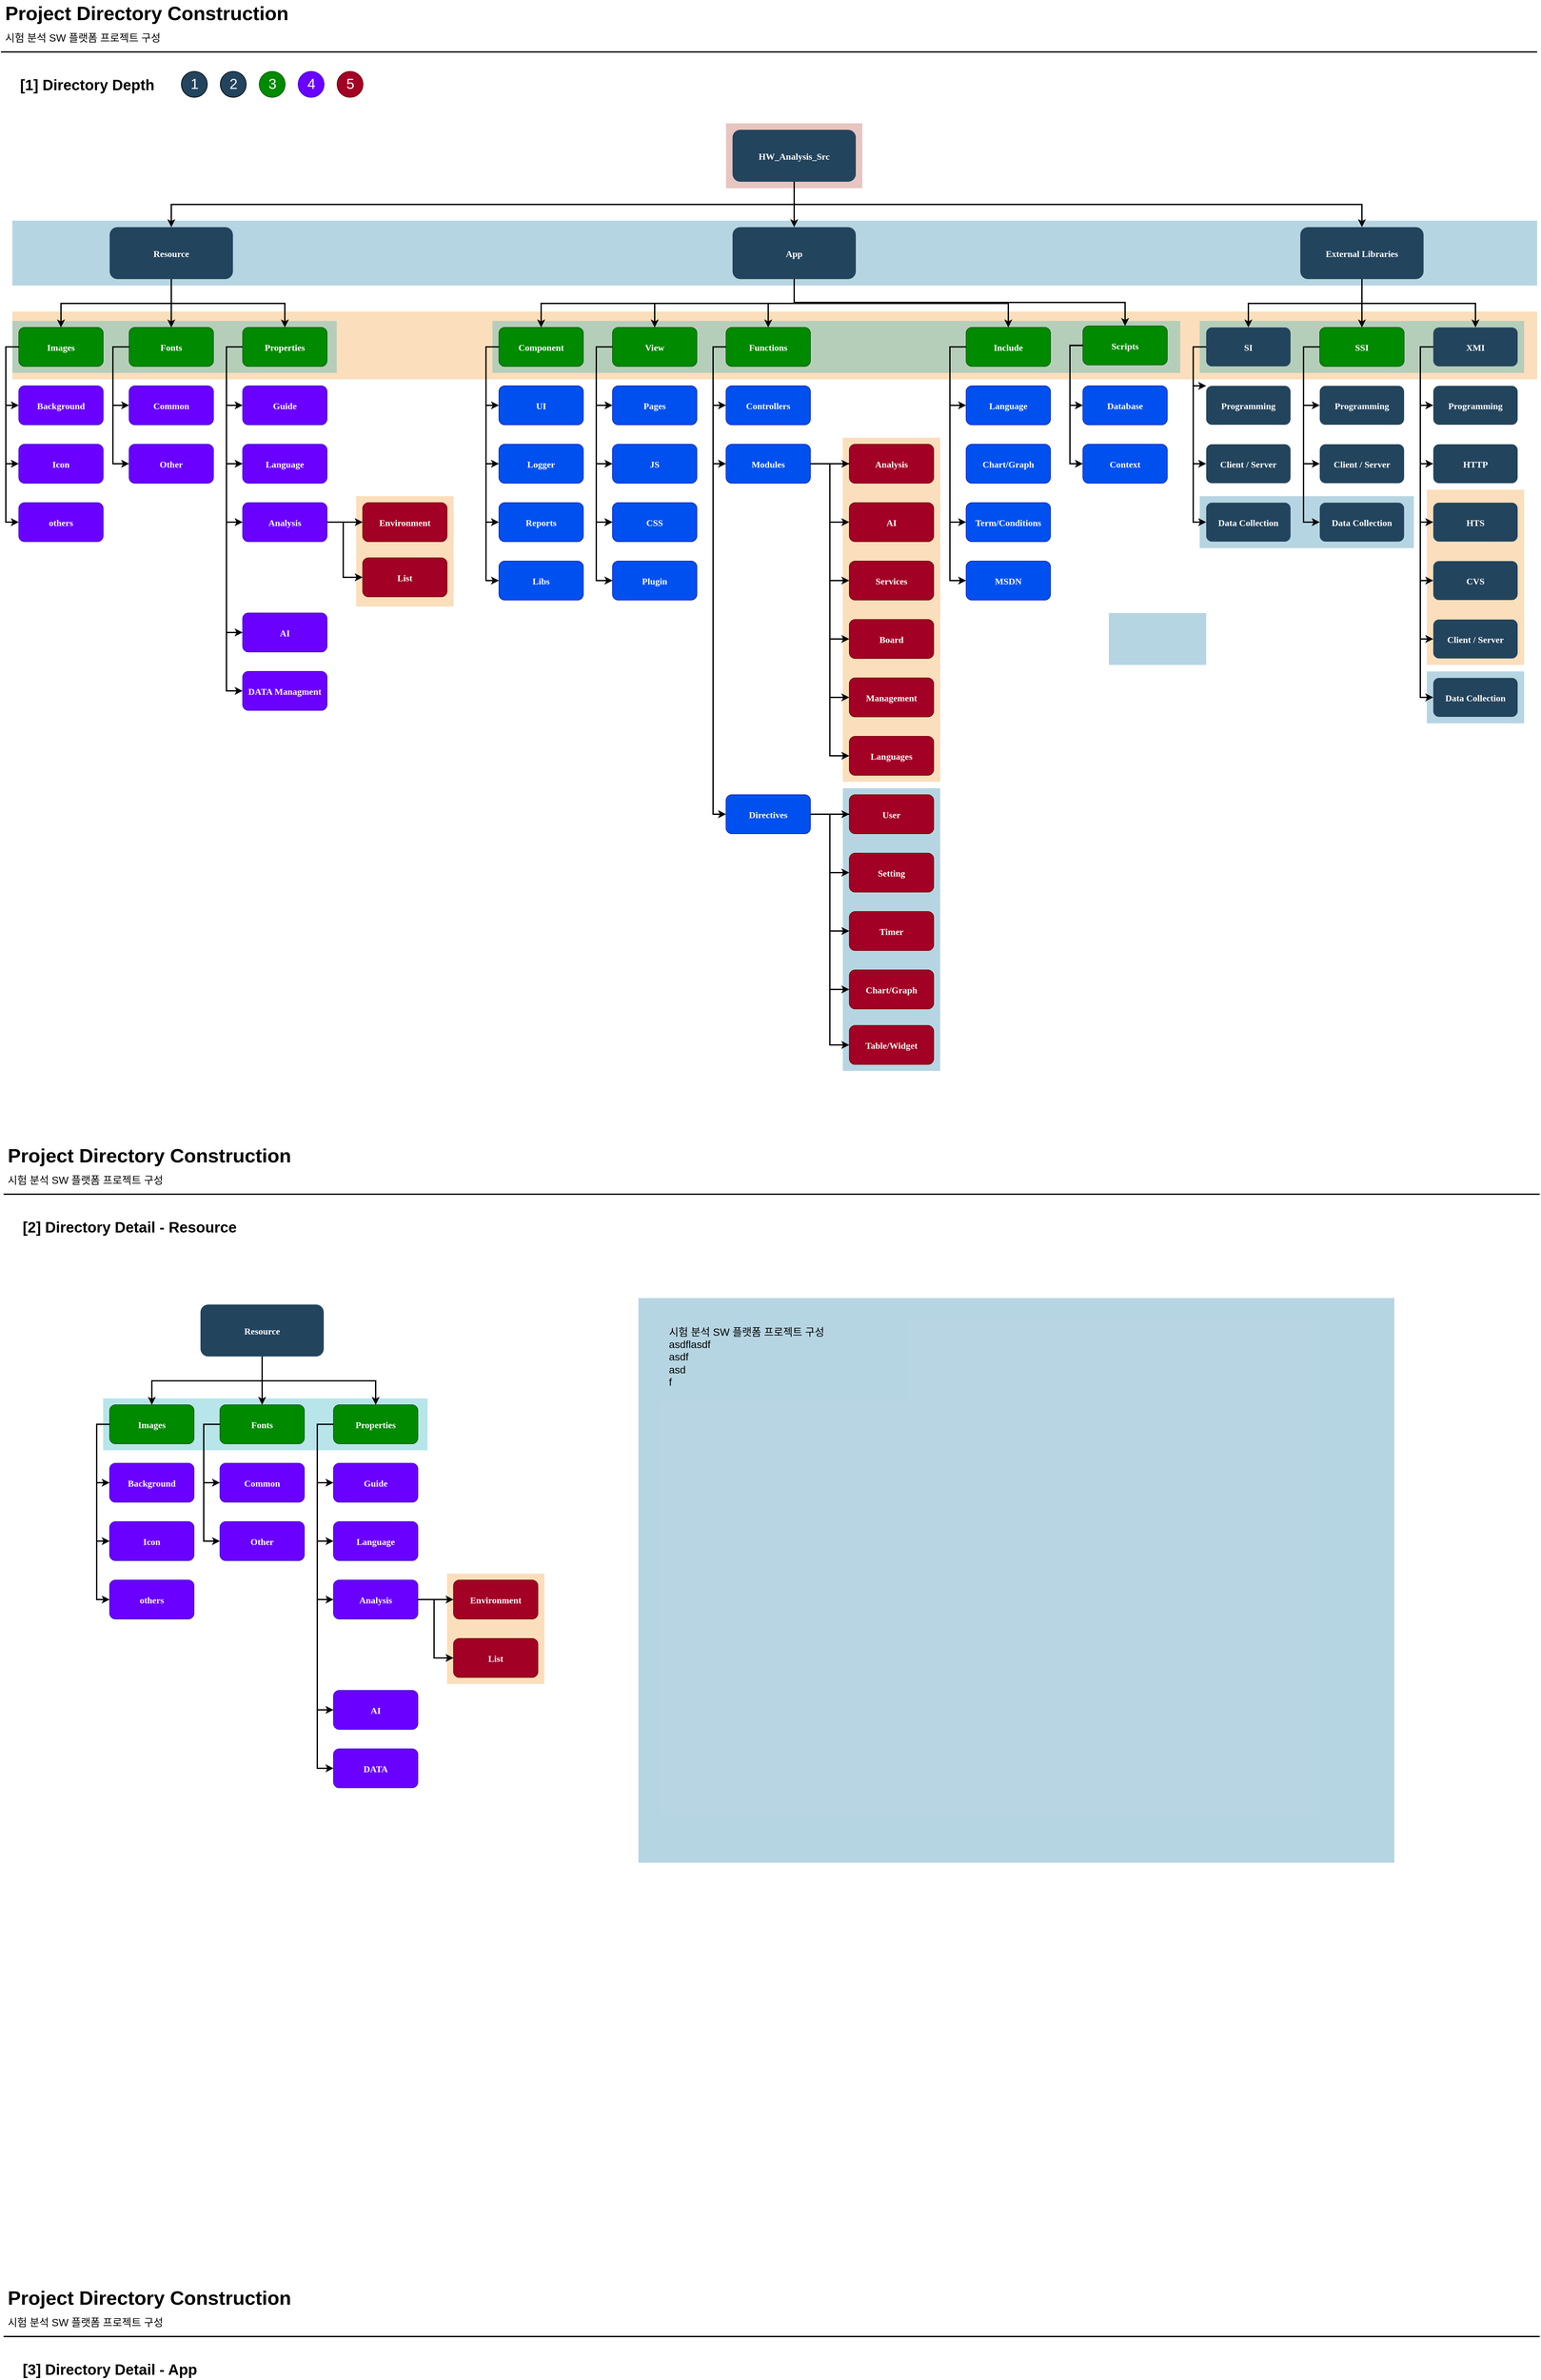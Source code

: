 <mxfile version="13.6.6" type="github">
  <diagram name="Page-1" id="2c0d36ab-eaac-3732-788b-9136903baeff">
    <mxGraphModel dx="2031" dy="1134" grid="1" gridSize="10" guides="1" tooltips="1" connect="1" arrows="1" fold="1" page="1" pageScale="1.5" pageWidth="1654" pageHeight="1169" background="#ffffff" math="0" shadow="0">
      <root>
        <mxCell id="0" />
        <mxCell id="1" parent="0" />
        <mxCell id="123" value="" style="fillColor=#AE4132;strokeColor=none;opacity=30;" parent="1" vertex="1">
          <mxGeometry x="1170" y="210.0" width="210" height="100.0" as="geometry" />
        </mxCell>
        <mxCell id="122" value="" style="fillColor=#10739E;strokeColor=none;opacity=30;" parent="1" vertex="1">
          <mxGeometry x="70" y="360" width="2350" height="100" as="geometry" />
        </mxCell>
        <mxCell id="121" value="" style="fillColor=#F2931E;strokeColor=none;opacity=30;" parent="1" vertex="1">
          <mxGeometry x="2250" y="774.5" width="150" height="270" as="geometry" />
        </mxCell>
        <mxCell id="119" value="" style="fillColor=#F2931E;strokeColor=none;opacity=30;" parent="1" vertex="1">
          <mxGeometry x="1350" y="694.5" width="150" height="530" as="geometry" />
        </mxCell>
        <mxCell id="117" value="" style="fillColor=#F2931E;strokeColor=none;opacity=30;" parent="1" vertex="1">
          <mxGeometry x="70" y="500" width="2350" height="104.5" as="geometry" />
        </mxCell>
        <mxCell id="116" value="" style="fillColor=#10739E;strokeColor=none;opacity=30;" parent="1" vertex="1">
          <mxGeometry x="2250" y="1054.5" width="150" height="80" as="geometry" />
        </mxCell>
        <mxCell id="115" value="" style="fillColor=#10739E;strokeColor=none;opacity=30;" parent="1" vertex="1">
          <mxGeometry x="1900" y="784.5" width="330" height="80" as="geometry" />
        </mxCell>
        <mxCell id="114" value="" style="fillColor=#10739E;strokeColor=none;opacity=30;" parent="1" vertex="1">
          <mxGeometry x="1760" y="964.5" width="150" height="80" as="geometry" />
        </mxCell>
        <mxCell id="110" value="" style="fillColor=#12AAB5;strokeColor=none;opacity=30;" parent="1" vertex="1">
          <mxGeometry x="1900" y="514.5" width="500" height="80" as="geometry" />
        </mxCell>
        <mxCell id="109" value="" style="fillColor=#12AAB5;strokeColor=none;opacity=30;" parent="1" vertex="1">
          <mxGeometry x="810" y="514.5" width="1060" height="80" as="geometry" />
        </mxCell>
        <mxCell id="2" value="HW_Analysis_Src" style="rounded=1;gradientColor=none;strokeColor=none;fontStyle=1;fontFamily=Tahoma;fontSize=14;fillColor=#23445D;fontColor=#FFFFFF;" parent="1" vertex="1">
          <mxGeometry x="1180" y="220" width="190" height="80" as="geometry" />
        </mxCell>
        <mxCell id="4" value="External Libraries" style="rounded=1;gradientColor=none;strokeColor=none;fontColor=#FFFFFF;fontStyle=1;fontFamily=Tahoma;fontSize=14;fillColor=#23445D;" parent="1" vertex="1">
          <mxGeometry x="2055" y="370" width="190" height="80" as="geometry" />
        </mxCell>
        <mxCell id="9" value="" style="edgeStyle=elbowEdgeStyle;elbow=vertical;strokeWidth=2;rounded=0" parent="1" source="2" target="4" edge="1">
          <mxGeometry x="337" y="250" width="100" height="100" as="geometry">
            <mxPoint x="337" y="350" as="sourcePoint" />
            <mxPoint x="437" y="250" as="targetPoint" />
          </mxGeometry>
        </mxCell>
        <mxCell id="12" value="App" style="rounded=1;gradientColor=none;strokeColor=none;fontColor=#FFFFFF;fontStyle=1;fontFamily=Tahoma;fontSize=14;fillColor=#23445D;" parent="1" vertex="1">
          <mxGeometry x="1180" y="370" width="190" height="80" as="geometry" />
        </mxCell>
        <mxCell id="25" value="component" style="rounded=1;fillColor=#23445D;gradientColor=none;strokeColor=none;fontColor=#FFFFFF;fontStyle=1;fontFamily=Tahoma;fontSize=14" parent="1" vertex="1">
          <mxGeometry x="820" y="524.5" width="130" height="60" as="geometry" />
        </mxCell>
        <mxCell id="26" value="UI" style="rounded=1;fillColor=#0050ef;strokeColor=#001DBC;fontColor=#ffffff;fontStyle=1;fontFamily=Tahoma;fontSize=14" parent="1" vertex="1">
          <mxGeometry x="820" y="614.5" width="130" height="60" as="geometry" />
        </mxCell>
        <mxCell id="28" value="Logger" style="rounded=1;fillColor=#0050ef;strokeColor=#001DBC;fontColor=#ffffff;fontStyle=1;fontFamily=Tahoma;fontSize=14" parent="1" vertex="1">
          <mxGeometry x="820" y="704.5" width="130" height="60" as="geometry" />
        </mxCell>
        <mxCell id="29" value="View" style="rounded=1;fillColor=#23445D;gradientColor=none;strokeColor=none;fontColor=#FFFFFF;fontStyle=1;fontFamily=Tahoma;fontSize=14" parent="1" vertex="1">
          <mxGeometry x="995" y="524.5" width="130" height="60" as="geometry" />
        </mxCell>
        <mxCell id="30" value="Pages" style="rounded=1;fillColor=#0050ef;strokeColor=#001DBC;fontColor=#ffffff;fontStyle=1;fontFamily=Tahoma;fontSize=14" parent="1" vertex="1">
          <mxGeometry x="995" y="614.5" width="130" height="60" as="geometry" />
        </mxCell>
        <mxCell id="31" value="JS" style="rounded=1;fillColor=#0050ef;strokeColor=#001DBC;fontColor=#ffffff;fontStyle=1;fontFamily=Tahoma;fontSize=14" parent="1" vertex="1">
          <mxGeometry x="995" y="704.5" width="130" height="60" as="geometry" />
        </mxCell>
        <mxCell id="32" value="CSS" style="rounded=1;fillColor=#0050ef;strokeColor=#001DBC;fontColor=#ffffff;fontStyle=1;fontFamily=Tahoma;fontSize=14" parent="1" vertex="1">
          <mxGeometry x="995" y="794.5" width="130" height="60" as="geometry" />
        </mxCell>
        <mxCell id="33" value="Functions" style="rounded=1;fillColor=#23445D;gradientColor=none;strokeColor=none;fontColor=#FFFFFF;fontStyle=1;fontFamily=Tahoma;fontSize=14" parent="1" vertex="1">
          <mxGeometry x="1170" y="524.5" width="130" height="60" as="geometry" />
        </mxCell>
        <mxCell id="34" value="Controllers" style="rounded=1;fillColor=#0050ef;strokeColor=#001DBC;fontColor=#ffffff;fontStyle=1;fontFamily=Tahoma;fontSize=14" parent="1" vertex="1">
          <mxGeometry x="1170" y="614.5" width="130" height="60" as="geometry" />
        </mxCell>
        <mxCell id="35" value="Modules" style="rounded=1;fillColor=#0050ef;strokeColor=#001DBC;fontColor=#ffffff;fontStyle=1;fontFamily=Tahoma;fontSize=14" parent="1" vertex="1">
          <mxGeometry x="1170" y="704.5" width="130" height="60" as="geometry" />
        </mxCell>
        <mxCell id="44" value="SI" style="rounded=1;fillColor=#23445D;gradientColor=none;strokeColor=none;fontColor=#FFFFFF;fontStyle=1;fontFamily=Tahoma;fontSize=14" parent="1" vertex="1">
          <mxGeometry x="1910" y="524.5" width="130" height="60" as="geometry" />
        </mxCell>
        <mxCell id="45" value="Programming" style="rounded=1;fillColor=#23445D;gradientColor=none;strokeColor=none;fontColor=#FFFFFF;fontStyle=1;fontFamily=Tahoma;fontSize=14" parent="1" vertex="1">
          <mxGeometry x="1910" y="614.5" width="130" height="60" as="geometry" />
        </mxCell>
        <mxCell id="46" value="Client / Server" style="rounded=1;fillColor=#23445D;gradientColor=none;strokeColor=none;fontColor=#FFFFFF;fontStyle=1;fontFamily=Tahoma;fontSize=14" parent="1" vertex="1">
          <mxGeometry x="1910" y="704.5" width="130" height="60" as="geometry" />
        </mxCell>
        <mxCell id="47" value="Data Collection" style="rounded=1;fillColor=#23445D;gradientColor=none;strokeColor=none;fontColor=#FFFFFF;fontStyle=1;fontFamily=Tahoma;fontSize=14" parent="1" vertex="1">
          <mxGeometry x="1910" y="794.5" width="130" height="60" as="geometry" />
        </mxCell>
        <mxCell id="48" value="SSI" style="rounded=1;fillColor=#008a00;strokeColor=#005700;fontColor=#ffffff;fontStyle=1;fontFamily=Tahoma;fontSize=14" parent="1" vertex="1">
          <mxGeometry x="2085" y="524.5" width="130" height="60" as="geometry" />
        </mxCell>
        <mxCell id="49" value="Programming" style="rounded=1;fillColor=#23445D;gradientColor=none;strokeColor=none;fontColor=#FFFFFF;fontStyle=1;fontFamily=Tahoma;fontSize=14" parent="1" vertex="1">
          <mxGeometry x="2085" y="614.5" width="130" height="60" as="geometry" />
        </mxCell>
        <mxCell id="50" value="Client / Server" style="rounded=1;fillColor=#23445D;gradientColor=none;strokeColor=none;fontColor=#FFFFFF;fontStyle=1;fontFamily=Tahoma;fontSize=14" parent="1" vertex="1">
          <mxGeometry x="2085" y="704.5" width="130" height="60" as="geometry" />
        </mxCell>
        <mxCell id="51" value="Data Collection" style="rounded=1;fillColor=#23445D;gradientColor=none;strokeColor=none;fontColor=#FFFFFF;fontStyle=1;fontFamily=Tahoma;fontSize=14" parent="1" vertex="1">
          <mxGeometry x="2085" y="794.5" width="130" height="60" as="geometry" />
        </mxCell>
        <mxCell id="52" value="XMI" style="rounded=1;fillColor=#23445D;gradientColor=none;strokeColor=none;fontColor=#FFFFFF;fontStyle=1;fontFamily=Tahoma;fontSize=14" parent="1" vertex="1">
          <mxGeometry x="2260" y="524.5" width="130" height="60" as="geometry" />
        </mxCell>
        <mxCell id="53" value="Programming" style="rounded=1;fillColor=#23445D;gradientColor=none;strokeColor=none;fontColor=#FFFFFF;fontStyle=1;fontFamily=Tahoma;fontSize=14" parent="1" vertex="1">
          <mxGeometry x="2260" y="614.5" width="130" height="60" as="geometry" />
        </mxCell>
        <mxCell id="54" value="HTTP" style="rounded=1;fillColor=#23445D;gradientColor=none;strokeColor=none;fontColor=#FFFFFF;fontStyle=1;fontFamily=Tahoma;fontSize=14" parent="1" vertex="1">
          <mxGeometry x="2260" y="704.5" width="130" height="60" as="geometry" />
        </mxCell>
        <mxCell id="55" value="HTS" style="rounded=1;fillColor=#23445D;gradientColor=none;strokeColor=none;fontColor=#FFFFFF;fontStyle=1;fontFamily=Tahoma;fontSize=14" parent="1" vertex="1">
          <mxGeometry x="2260" y="794.5" width="130" height="60" as="geometry" />
        </mxCell>
        <mxCell id="56" value="CVS" style="rounded=1;fillColor=#23445D;gradientColor=none;strokeColor=none;fontColor=#FFFFFF;fontStyle=1;fontFamily=Tahoma;fontSize=14" parent="1" vertex="1">
          <mxGeometry x="2260" y="884.5" width="130" height="60" as="geometry" />
        </mxCell>
        <mxCell id="57" value="Client / Server" style="rounded=1;fillColor=#23445D;gradientColor=none;strokeColor=none;fontColor=#FFFFFF;fontStyle=1;fontFamily=Tahoma;fontSize=14" parent="1" vertex="1">
          <mxGeometry x="2260" y="974.5" width="130" height="60" as="geometry" />
        </mxCell>
        <mxCell id="58" value="Data Collection" style="rounded=1;fillColor=#23445D;gradientColor=none;strokeColor=none;fontColor=#FFFFFF;fontStyle=1;fontFamily=Tahoma;fontSize=14" parent="1" vertex="1">
          <mxGeometry x="2260" y="1064.5" width="130" height="60" as="geometry" />
        </mxCell>
        <mxCell id="59" value="" style="edgeStyle=elbowEdgeStyle;elbow=vertical;strokeWidth=2;rounded=0" parent="1" source="2" target="12" edge="1">
          <mxGeometry x="347" y="260" width="100" height="100" as="geometry">
            <mxPoint x="862.0" y="310" as="sourcePoint" />
            <mxPoint x="1467.0" y="380" as="targetPoint" />
          </mxGeometry>
        </mxCell>
        <mxCell id="61" value="" style="edgeStyle=elbowEdgeStyle;elbow=vertical;strokeWidth=2;rounded=0;entryX=0.5;entryY=0;entryDx=0;entryDy=0;" parent="1" source="2" target="VNOOyDUHC6UwMGlSPUmM-139" edge="1">
          <mxGeometry x="-23" y="170" width="100" height="100" as="geometry">
            <mxPoint x="-23" y="270" as="sourcePoint" />
            <mxPoint x="202" y="370" as="targetPoint" />
          </mxGeometry>
        </mxCell>
        <mxCell id="72" value="" style="edgeStyle=elbowEdgeStyle;elbow=horizontal;strokeWidth=2;rounded=0" parent="1" source="25" target="28" edge="1">
          <mxGeometry x="380" y="204.5" width="100" height="100" as="geometry">
            <mxPoint x="380" y="304.5" as="sourcePoint" />
            <mxPoint x="480" y="204.5" as="targetPoint" />
            <Array as="points">
              <mxPoint x="800" y="694.5" />
              <mxPoint x="800" y="684.5" />
            </Array>
          </mxGeometry>
        </mxCell>
        <mxCell id="73" value="" style="edgeStyle=elbowEdgeStyle;elbow=horizontal;strokeWidth=2;rounded=0" parent="1" source="29" target="30" edge="1">
          <mxGeometry x="380" y="204.5" width="100" height="100" as="geometry">
            <mxPoint x="380" y="304.5" as="sourcePoint" />
            <mxPoint x="480" y="204.5" as="targetPoint" />
            <Array as="points">
              <mxPoint x="970" y="604.5" />
            </Array>
          </mxGeometry>
        </mxCell>
        <mxCell id="74" value="" style="edgeStyle=elbowEdgeStyle;elbow=horizontal;strokeWidth=2;rounded=0" parent="1" source="29" target="31" edge="1">
          <mxGeometry x="380" y="204.5" width="100" height="100" as="geometry">
            <mxPoint x="380" y="304.5" as="sourcePoint" />
            <mxPoint x="480" y="204.5" as="targetPoint" />
            <Array as="points">
              <mxPoint x="970" y="644.5" />
            </Array>
          </mxGeometry>
        </mxCell>
        <mxCell id="75" value="" style="edgeStyle=elbowEdgeStyle;elbow=horizontal;strokeWidth=2;rounded=0" parent="1" source="29" target="32" edge="1">
          <mxGeometry x="380" y="204.5" width="100" height="100" as="geometry">
            <mxPoint x="380" y="304.5" as="sourcePoint" />
            <mxPoint x="480" y="204.5" as="targetPoint" />
            <Array as="points">
              <mxPoint x="970" y="684.5" />
            </Array>
          </mxGeometry>
        </mxCell>
        <mxCell id="76" value="" style="edgeStyle=elbowEdgeStyle;elbow=horizontal;strokeWidth=2;rounded=0" parent="1" source="33" target="34" edge="1">
          <mxGeometry x="380" y="204.5" width="100" height="100" as="geometry">
            <mxPoint x="380" y="304.5" as="sourcePoint" />
            <mxPoint x="480" y="204.5" as="targetPoint" />
            <Array as="points">
              <mxPoint x="1150" y="604.5" />
            </Array>
          </mxGeometry>
        </mxCell>
        <mxCell id="77" value="" style="edgeStyle=elbowEdgeStyle;elbow=horizontal;strokeWidth=2;rounded=0" parent="1" source="33" target="35" edge="1">
          <mxGeometry x="380" y="204.5" width="100" height="100" as="geometry">
            <mxPoint x="380" y="304.5" as="sourcePoint" />
            <mxPoint x="480" y="204.5" as="targetPoint" />
            <Array as="points">
              <mxPoint x="1150" y="644.5" />
            </Array>
          </mxGeometry>
        </mxCell>
        <mxCell id="84" value="" style="edgeStyle=elbowEdgeStyle;elbow=horizontal;strokeWidth=2;rounded=0" parent="1" source="44" target="45" edge="1">
          <mxGeometry x="670" y="204.5" width="100" height="100" as="geometry">
            <mxPoint x="670" y="304.5" as="sourcePoint" />
            <mxPoint x="770" y="204.5" as="targetPoint" />
            <Array as="points">
              <mxPoint x="1890" y="614.5" />
            </Array>
          </mxGeometry>
        </mxCell>
        <mxCell id="85" value="" style="edgeStyle=elbowEdgeStyle;elbow=horizontal;strokeWidth=2;rounded=0" parent="1" source="44" target="46" edge="1">
          <mxGeometry x="670" y="204.5" width="100" height="100" as="geometry">
            <mxPoint x="670" y="304.5" as="sourcePoint" />
            <mxPoint x="770" y="204.5" as="targetPoint" />
            <Array as="points">
              <mxPoint x="1890" y="644.5" />
            </Array>
          </mxGeometry>
        </mxCell>
        <mxCell id="86" value="" style="edgeStyle=elbowEdgeStyle;elbow=horizontal;strokeWidth=2;rounded=0" parent="1" source="44" target="47" edge="1">
          <mxGeometry x="670" y="204.5" width="100" height="100" as="geometry">
            <mxPoint x="670" y="304.5" as="sourcePoint" />
            <mxPoint x="770" y="204.5" as="targetPoint" />
            <Array as="points">
              <mxPoint x="1890" y="694.5" />
            </Array>
          </mxGeometry>
        </mxCell>
        <mxCell id="87" value="" style="edgeStyle=elbowEdgeStyle;elbow=horizontal;strokeWidth=2;rounded=0" parent="1" source="48" target="49" edge="1">
          <mxGeometry x="670" y="204.5" width="100" height="100" as="geometry">
            <mxPoint x="670" y="304.5" as="sourcePoint" />
            <mxPoint x="770" y="204.5" as="targetPoint" />
            <Array as="points">
              <mxPoint x="2060" y="604.5" />
            </Array>
          </mxGeometry>
        </mxCell>
        <mxCell id="88" value="" style="edgeStyle=elbowEdgeStyle;elbow=horizontal;strokeWidth=2;rounded=0" parent="1" source="48" target="50" edge="1">
          <mxGeometry x="670" y="204.5" width="100" height="100" as="geometry">
            <mxPoint x="670" y="304.5" as="sourcePoint" />
            <mxPoint x="770" y="204.5" as="targetPoint" />
            <Array as="points">
              <mxPoint x="2060" y="664.5" />
            </Array>
          </mxGeometry>
        </mxCell>
        <mxCell id="89" value="" style="edgeStyle=elbowEdgeStyle;elbow=horizontal;strokeWidth=2;rounded=0" parent="1" source="48" target="51" edge="1">
          <mxGeometry x="670" y="204.5" width="100" height="100" as="geometry">
            <mxPoint x="670" y="304.5" as="sourcePoint" />
            <mxPoint x="770" y="204.5" as="targetPoint" />
            <Array as="points">
              <mxPoint x="2060" y="694.5" />
            </Array>
          </mxGeometry>
        </mxCell>
        <mxCell id="90" value="" style="edgeStyle=elbowEdgeStyle;elbow=horizontal;strokeWidth=2;rounded=0" parent="1" source="52" target="53" edge="1">
          <mxGeometry x="670" y="204.5" width="100" height="100" as="geometry">
            <mxPoint x="670" y="304.5" as="sourcePoint" />
            <mxPoint x="770" y="204.5" as="targetPoint" />
            <Array as="points">
              <mxPoint x="2240" y="604.5" />
            </Array>
          </mxGeometry>
        </mxCell>
        <mxCell id="91" value="" style="edgeStyle=elbowEdgeStyle;elbow=horizontal;strokeWidth=2;rounded=0" parent="1" source="52" target="54" edge="1">
          <mxGeometry x="670" y="204.5" width="100" height="100" as="geometry">
            <mxPoint x="670" y="304.5" as="sourcePoint" />
            <mxPoint x="770" y="204.5" as="targetPoint" />
            <Array as="points">
              <mxPoint x="2240" y="644.5" />
            </Array>
          </mxGeometry>
        </mxCell>
        <mxCell id="92" value="" style="edgeStyle=elbowEdgeStyle;elbow=horizontal;strokeWidth=2;rounded=0" parent="1" source="52" target="55" edge="1">
          <mxGeometry x="670" y="204.5" width="100" height="100" as="geometry">
            <mxPoint x="670" y="304.5" as="sourcePoint" />
            <mxPoint x="770" y="204.5" as="targetPoint" />
            <Array as="points">
              <mxPoint x="2240" y="694.5" />
            </Array>
          </mxGeometry>
        </mxCell>
        <mxCell id="93" value="" style="edgeStyle=elbowEdgeStyle;elbow=horizontal;strokeWidth=2;rounded=0" parent="1" source="52" target="56" edge="1">
          <mxGeometry x="670" y="204.5" width="100" height="100" as="geometry">
            <mxPoint x="670" y="304.5" as="sourcePoint" />
            <mxPoint x="770" y="204.5" as="targetPoint" />
            <Array as="points">
              <mxPoint x="2240" y="744.5" />
            </Array>
          </mxGeometry>
        </mxCell>
        <mxCell id="94" value="" style="edgeStyle=elbowEdgeStyle;elbow=horizontal;strokeWidth=2;rounded=0" parent="1" source="52" target="57" edge="1">
          <mxGeometry x="670" y="204.5" width="100" height="100" as="geometry">
            <mxPoint x="670" y="304.5" as="sourcePoint" />
            <mxPoint x="770" y="204.5" as="targetPoint" />
            <Array as="points">
              <mxPoint x="2240" y="794.5" />
            </Array>
          </mxGeometry>
        </mxCell>
        <mxCell id="95" value="" style="edgeStyle=elbowEdgeStyle;elbow=horizontal;strokeWidth=2;rounded=0" parent="1" source="52" target="58" edge="1">
          <mxGeometry x="670" y="204.5" width="100" height="100" as="geometry">
            <mxPoint x="670" y="304.5" as="sourcePoint" />
            <mxPoint x="770" y="204.5" as="targetPoint" />
            <Array as="points">
              <mxPoint x="2240" y="834.5" />
            </Array>
          </mxGeometry>
        </mxCell>
        <mxCell id="100" value="" style="edgeStyle=elbowEdgeStyle;elbow=vertical;strokeWidth=2;rounded=0" parent="1" source="12" target="25" edge="1">
          <mxGeometry x="380" y="170" width="100" height="100" as="geometry">
            <mxPoint x="380" y="270" as="sourcePoint" />
            <mxPoint x="480" y="170" as="targetPoint" />
          </mxGeometry>
        </mxCell>
        <mxCell id="101" value="" style="edgeStyle=elbowEdgeStyle;elbow=vertical;strokeWidth=2;rounded=0" parent="1" source="12" target="29" edge="1">
          <mxGeometry x="380" y="170" width="100" height="100" as="geometry">
            <mxPoint x="380" y="270" as="sourcePoint" />
            <mxPoint x="480" y="170" as="targetPoint" />
          </mxGeometry>
        </mxCell>
        <mxCell id="102" value="" style="edgeStyle=elbowEdgeStyle;elbow=vertical;strokeWidth=2;rounded=0" parent="1" source="12" target="33" edge="1">
          <mxGeometry x="380" y="170" width="100" height="100" as="geometry">
            <mxPoint x="380" y="270" as="sourcePoint" />
            <mxPoint x="480" y="170" as="targetPoint" />
          </mxGeometry>
        </mxCell>
        <mxCell id="104" value="" style="edgeStyle=elbowEdgeStyle;elbow=vertical;strokeWidth=2;rounded=0" parent="1" source="4" target="48" edge="1">
          <mxGeometry x="670" y="170" width="100" height="100" as="geometry">
            <mxPoint x="670" y="270" as="sourcePoint" />
            <mxPoint x="770" y="170" as="targetPoint" />
          </mxGeometry>
        </mxCell>
        <mxCell id="105" value="" style="edgeStyle=elbowEdgeStyle;elbow=vertical;strokeWidth=2;rounded=0" parent="1" source="4" target="44" edge="1">
          <mxGeometry x="670" y="170" width="100" height="100" as="geometry">
            <mxPoint x="670" y="270" as="sourcePoint" />
            <mxPoint x="770" y="170" as="targetPoint" />
          </mxGeometry>
        </mxCell>
        <mxCell id="106" value="" style="edgeStyle=elbowEdgeStyle;elbow=vertical;strokeWidth=2;rounded=0" parent="1" source="4" target="52" edge="1">
          <mxGeometry x="670" y="170" width="100" height="100" as="geometry">
            <mxPoint x="670" y="270" as="sourcePoint" />
            <mxPoint x="770" y="170" as="targetPoint" />
          </mxGeometry>
        </mxCell>
        <mxCell id="pixhOsrh7slj3E2B8Isp-123" value="Project Directory Construction" style="text;html=1;resizable=0;points=[];autosize=1;align=left;verticalAlign=top;spacingTop=-4;fontSize=30;fontStyle=1" parent="1" vertex="1">
          <mxGeometry x="56.5" y="20" width="450" height="40" as="geometry" />
        </mxCell>
        <mxCell id="pixhOsrh7slj3E2B8Isp-124" value="시험 분석 SW 플랫폼 프로젝트 구성" style="text;html=1;resizable=0;points=[];autosize=1;align=left;verticalAlign=top;spacingTop=-4;fontSize=16;" parent="1" vertex="1">
          <mxGeometry x="56.5" y="65.5" width="270" height="20" as="geometry" />
        </mxCell>
        <mxCell id="pixhOsrh7slj3E2B8Isp-125" value="" style="line;strokeWidth=2;html=1;fontSize=14;" parent="1" vertex="1">
          <mxGeometry x="52.5" y="95" width="2367.5" height="10" as="geometry" />
        </mxCell>
        <mxCell id="VNOOyDUHC6UwMGlSPUmM-135" value="" style="fillColor=#F2931E;strokeColor=none;opacity=30;" vertex="1" parent="1">
          <mxGeometry x="600" y="784.5" width="150" height="170" as="geometry" />
        </mxCell>
        <mxCell id="VNOOyDUHC6UwMGlSPUmM-136" value="" style="fillColor=#10739E;strokeColor=none;opacity=30;" vertex="1" parent="1">
          <mxGeometry x="1350" y="1234.5" width="150" height="435.5" as="geometry" />
        </mxCell>
        <mxCell id="VNOOyDUHC6UwMGlSPUmM-138" value="" style="fillColor=#12AAB5;strokeColor=none;opacity=30;" vertex="1" parent="1">
          <mxGeometry x="70" y="514.5" width="500" height="80" as="geometry" />
        </mxCell>
        <mxCell id="VNOOyDUHC6UwMGlSPUmM-139" value="Resource" style="rounded=1;gradientColor=none;strokeColor=none;fontColor=#FFFFFF;fontStyle=1;fontFamily=Tahoma;fontSize=14;fillColor=#23445D;" vertex="1" parent="1">
          <mxGeometry x="220.0" y="370" width="190" height="80" as="geometry" />
        </mxCell>
        <mxCell id="VNOOyDUHC6UwMGlSPUmM-140" value="Images" style="rounded=1;fillColor=#008a00;strokeColor=#005700;fontColor=#ffffff;fontStyle=1;fontFamily=Tahoma;fontSize=14" vertex="1" parent="1">
          <mxGeometry x="80" y="524.5" width="130" height="60" as="geometry" />
        </mxCell>
        <mxCell id="VNOOyDUHC6UwMGlSPUmM-141" value="BG" style="rounded=1;fillColor=#23445D;gradientColor=none;strokeColor=none;fontColor=#FFFFFF;fontStyle=1;fontFamily=Tahoma;fontSize=14" vertex="1" parent="1">
          <mxGeometry x="80" y="614.5" width="130" height="60" as="geometry" />
        </mxCell>
        <mxCell id="VNOOyDUHC6UwMGlSPUmM-142" value="Icon" style="rounded=1;fillColor=#23445D;gradientColor=none;strokeColor=none;fontColor=#FFFFFF;fontStyle=1;fontFamily=Tahoma;fontSize=14" vertex="1" parent="1">
          <mxGeometry x="80" y="704.5" width="130" height="60" as="geometry" />
        </mxCell>
        <mxCell id="VNOOyDUHC6UwMGlSPUmM-143" value="Data Collection" style="rounded=1;fillColor=#23445D;gradientColor=none;strokeColor=none;fontColor=#FFFFFF;fontStyle=1;fontFamily=Tahoma;fontSize=14" vertex="1" parent="1">
          <mxGeometry x="80" y="794.5" width="130" height="60" as="geometry" />
        </mxCell>
        <mxCell id="VNOOyDUHC6UwMGlSPUmM-148" value="Others" style="rounded=1;fillColor=#23445D;gradientColor=none;strokeColor=none;fontColor=#FFFFFF;fontStyle=1;fontFamily=Tahoma;fontSize=14" vertex="1" parent="1">
          <mxGeometry x="250" y="524.5" width="130" height="60" as="geometry" />
        </mxCell>
        <mxCell id="VNOOyDUHC6UwMGlSPUmM-149" value="Common" style="rounded=1;fillColor=#6a00ff;strokeColor=#3700CC;fontColor=#ffffff;fontStyle=1;fontFamily=Tahoma;fontSize=14" vertex="1" parent="1">
          <mxGeometry x="250" y="614.5" width="130" height="60" as="geometry" />
        </mxCell>
        <mxCell id="VNOOyDUHC6UwMGlSPUmM-150" value="Other" style="rounded=1;fillColor=#6a00ff;strokeColor=#3700CC;fontColor=#ffffff;fontStyle=1;fontFamily=Tahoma;fontSize=14" vertex="1" parent="1">
          <mxGeometry x="250" y="704.5" width="130" height="60" as="geometry" />
        </mxCell>
        <mxCell id="VNOOyDUHC6UwMGlSPUmM-155" value="" style="edgeStyle=elbowEdgeStyle;elbow=horizontal;strokeWidth=2;rounded=0" edge="1" parent="1" source="VNOOyDUHC6UwMGlSPUmM-140" target="VNOOyDUHC6UwMGlSPUmM-141">
          <mxGeometry x="-360" y="204.5" width="100" height="100" as="geometry">
            <mxPoint x="-360" y="304.5" as="sourcePoint" />
            <mxPoint x="-260" y="204.5" as="targetPoint" />
            <Array as="points">
              <mxPoint x="60" y="604.5" />
            </Array>
          </mxGeometry>
        </mxCell>
        <mxCell id="VNOOyDUHC6UwMGlSPUmM-156" value="" style="edgeStyle=elbowEdgeStyle;elbow=horizontal;strokeWidth=2;rounded=0" edge="1" parent="1" source="VNOOyDUHC6UwMGlSPUmM-140" target="VNOOyDUHC6UwMGlSPUmM-142">
          <mxGeometry x="-360" y="204.5" width="100" height="100" as="geometry">
            <mxPoint x="-360" y="304.5" as="sourcePoint" />
            <mxPoint x="-260" y="204.5" as="targetPoint" />
            <Array as="points">
              <mxPoint x="60" y="644.5" />
            </Array>
          </mxGeometry>
        </mxCell>
        <mxCell id="VNOOyDUHC6UwMGlSPUmM-157" value="" style="edgeStyle=elbowEdgeStyle;elbow=horizontal;strokeWidth=2;rounded=0" edge="1" parent="1" source="VNOOyDUHC6UwMGlSPUmM-140" target="VNOOyDUHC6UwMGlSPUmM-143">
          <mxGeometry x="-360" y="204.5" width="100" height="100" as="geometry">
            <mxPoint x="-360" y="304.5" as="sourcePoint" />
            <mxPoint x="-260" y="204.5" as="targetPoint" />
            <Array as="points">
              <mxPoint x="60" y="684.5" />
            </Array>
          </mxGeometry>
        </mxCell>
        <mxCell id="VNOOyDUHC6UwMGlSPUmM-167" value="" style="edgeStyle=elbowEdgeStyle;elbow=vertical;strokeWidth=2;rounded=0" edge="1" parent="1" source="VNOOyDUHC6UwMGlSPUmM-139" target="VNOOyDUHC6UwMGlSPUmM-140">
          <mxGeometry x="-360" y="170" width="100" height="100" as="geometry">
            <mxPoint x="-360" y="270" as="sourcePoint" />
            <mxPoint x="-260" y="170" as="targetPoint" />
          </mxGeometry>
        </mxCell>
        <mxCell id="VNOOyDUHC6UwMGlSPUmM-171" value="Background" style="rounded=1;fillColor=#6a00ff;strokeColor=#3700CC;fontStyle=1;fontFamily=Tahoma;fontSize=14;fontColor=#ffffff;" vertex="1" parent="1">
          <mxGeometry x="80" y="614.5" width="130" height="60" as="geometry" />
        </mxCell>
        <mxCell id="VNOOyDUHC6UwMGlSPUmM-172" value="Icon" style="rounded=1;fillColor=#6a00ff;strokeColor=#3700CC;fontStyle=1;fontFamily=Tahoma;fontSize=14;fontColor=#ffffff;" vertex="1" parent="1">
          <mxGeometry x="80" y="704.5" width="130" height="60" as="geometry" />
        </mxCell>
        <mxCell id="VNOOyDUHC6UwMGlSPUmM-173" value="others" style="rounded=1;fillColor=#6a00ff;strokeColor=#3700CC;fontStyle=1;fontFamily=Tahoma;fontSize=14;fontColor=#ffffff;" vertex="1" parent="1">
          <mxGeometry x="80" y="794.5" width="130" height="60" as="geometry" />
        </mxCell>
        <mxCell id="VNOOyDUHC6UwMGlSPUmM-177" value="Properties" style="rounded=1;fillColor=#23445D;gradientColor=none;strokeColor=none;fontColor=#FFFFFF;fontStyle=1;fontFamily=Tahoma;fontSize=14" vertex="1" parent="1">
          <mxGeometry x="425" y="524.5" width="130" height="60" as="geometry" />
        </mxCell>
        <mxCell id="VNOOyDUHC6UwMGlSPUmM-178" value="Guide" style="rounded=1;fillColor=#6a00ff;strokeColor=#3700CC;fontStyle=1;fontFamily=Tahoma;fontSize=14;fontColor=#ffffff;" vertex="1" parent="1">
          <mxGeometry x="425" y="614.5" width="130" height="60" as="geometry" />
        </mxCell>
        <mxCell id="VNOOyDUHC6UwMGlSPUmM-179" value="Language" style="rounded=1;fillColor=#6a00ff;strokeColor=#3700CC;fontStyle=1;fontFamily=Tahoma;fontSize=14;fontColor=#ffffff;" vertex="1" parent="1">
          <mxGeometry x="425" y="704.5" width="130" height="60" as="geometry" />
        </mxCell>
        <mxCell id="VNOOyDUHC6UwMGlSPUmM-180" value="Analysis" style="rounded=1;fillColor=#6a00ff;strokeColor=#3700CC;fontColor=#ffffff;fontStyle=1;fontFamily=Tahoma;fontSize=14" vertex="1" parent="1">
          <mxGeometry x="425" y="794.5" width="130" height="60" as="geometry" />
        </mxCell>
        <mxCell id="VNOOyDUHC6UwMGlSPUmM-181" value="" style="edgeStyle=elbowEdgeStyle;elbow=horizontal;strokeWidth=2;rounded=0" edge="1" parent="1" source="VNOOyDUHC6UwMGlSPUmM-177" target="VNOOyDUHC6UwMGlSPUmM-178">
          <mxGeometry x="-190" y="204.5" width="100" height="100" as="geometry">
            <mxPoint x="-190" y="304.5" as="sourcePoint" />
            <mxPoint x="-90" y="204.5" as="targetPoint" />
            <Array as="points">
              <mxPoint x="400" y="604.5" />
            </Array>
          </mxGeometry>
        </mxCell>
        <mxCell id="VNOOyDUHC6UwMGlSPUmM-182" value="" style="edgeStyle=elbowEdgeStyle;elbow=horizontal;strokeWidth=2;rounded=0" edge="1" parent="1" source="VNOOyDUHC6UwMGlSPUmM-177" target="VNOOyDUHC6UwMGlSPUmM-179">
          <mxGeometry x="-190" y="204.5" width="100" height="100" as="geometry">
            <mxPoint x="-190" y="304.5" as="sourcePoint" />
            <mxPoint x="-90" y="204.5" as="targetPoint" />
            <Array as="points">
              <mxPoint x="400" y="644.5" />
            </Array>
          </mxGeometry>
        </mxCell>
        <mxCell id="VNOOyDUHC6UwMGlSPUmM-183" value="" style="edgeStyle=elbowEdgeStyle;elbow=horizontal;strokeWidth=2;rounded=0" edge="1" parent="1" source="VNOOyDUHC6UwMGlSPUmM-177" target="VNOOyDUHC6UwMGlSPUmM-180">
          <mxGeometry x="-190" y="204.5" width="100" height="100" as="geometry">
            <mxPoint x="-190" y="304.5" as="sourcePoint" />
            <mxPoint x="-90" y="204.5" as="targetPoint" />
            <Array as="points">
              <mxPoint x="400" y="684.5" />
            </Array>
          </mxGeometry>
        </mxCell>
        <mxCell id="VNOOyDUHC6UwMGlSPUmM-184" value="AI" style="rounded=1;fillColor=#6a00ff;strokeColor=#3700CC;fontColor=#ffffff;fontStyle=1;fontFamily=Tahoma;fontSize=14" vertex="1" parent="1">
          <mxGeometry x="425" y="964.5" width="130" height="60" as="geometry" />
        </mxCell>
        <mxCell id="VNOOyDUHC6UwMGlSPUmM-185" value="" style="edgeStyle=elbowEdgeStyle;elbow=horizontal;strokeWidth=2;rounded=0;exitX=0;exitY=0.5;exitDx=0;exitDy=0;entryX=0;entryY=0.5;entryDx=0;entryDy=0;" edge="1" parent="1" source="VNOOyDUHC6UwMGlSPUmM-177" target="VNOOyDUHC6UwMGlSPUmM-184">
          <mxGeometry x="-180" y="214.5" width="100" height="100" as="geometry">
            <mxPoint x="435" y="564.5" as="sourcePoint" />
            <mxPoint x="435" y="834.5" as="targetPoint" />
            <Array as="points">
              <mxPoint x="400" y="849" />
              <mxPoint x="410" y="694.5" />
            </Array>
          </mxGeometry>
        </mxCell>
        <mxCell id="VNOOyDUHC6UwMGlSPUmM-186" value="Analysis" style="rounded=1;fillColor=#a20025;strokeColor=#6F0000;fontColor=#ffffff;fontStyle=1;fontFamily=Tahoma;fontSize=14" vertex="1" parent="1">
          <mxGeometry x="1360" y="704.5" width="130" height="60" as="geometry" />
        </mxCell>
        <mxCell id="VNOOyDUHC6UwMGlSPUmM-187" value="AI" style="rounded=1;fillColor=#a20025;strokeColor=#6F0000;fontColor=#ffffff;fontStyle=1;fontFamily=Tahoma;fontSize=14" vertex="1" parent="1">
          <mxGeometry x="1360" y="794.5" width="130" height="60" as="geometry" />
        </mxCell>
        <mxCell id="VNOOyDUHC6UwMGlSPUmM-188" value="Services" style="rounded=1;fillColor=#a20025;strokeColor=#6F0000;fontColor=#ffffff;fontStyle=1;fontFamily=Tahoma;fontSize=14" vertex="1" parent="1">
          <mxGeometry x="1360" y="884.5" width="130" height="60" as="geometry" />
        </mxCell>
        <mxCell id="VNOOyDUHC6UwMGlSPUmM-189" value="Board" style="rounded=1;fillColor=#a20025;strokeColor=#6F0000;fontColor=#ffffff;fontStyle=1;fontFamily=Tahoma;fontSize=14" vertex="1" parent="1">
          <mxGeometry x="1360" y="974.5" width="130" height="60" as="geometry" />
        </mxCell>
        <mxCell id="VNOOyDUHC6UwMGlSPUmM-190" value="" style="edgeStyle=elbowEdgeStyle;elbow=horizontal;strokeWidth=2;rounded=0;exitX=0;exitY=0.5;exitDx=0;exitDy=0;entryX=0;entryY=0.5;entryDx=0;entryDy=0;" edge="1" parent="1" source="VNOOyDUHC6UwMGlSPUmM-186" target="VNOOyDUHC6UwMGlSPUmM-187">
          <mxGeometry x="540" y="399" width="100" height="100" as="geometry">
            <mxPoint x="1330.0" y="749" as="sourcePoint" />
            <mxPoint x="1330.0" y="929" as="targetPoint" />
            <Array as="points">
              <mxPoint x="1330" y="829" />
            </Array>
          </mxGeometry>
        </mxCell>
        <mxCell id="VNOOyDUHC6UwMGlSPUmM-192" value="" style="edgeStyle=elbowEdgeStyle;elbow=horizontal;strokeWidth=2;rounded=0;exitX=0;exitY=0.5;exitDx=0;exitDy=0;entryX=0;entryY=0.5;entryDx=0;entryDy=0;" edge="1" parent="1" source="VNOOyDUHC6UwMGlSPUmM-186" target="VNOOyDUHC6UwMGlSPUmM-188">
          <mxGeometry x="550" y="409" width="100" height="100" as="geometry">
            <mxPoint x="1370.0" y="744.5" as="sourcePoint" />
            <mxPoint x="1370.0" y="834.5" as="targetPoint" />
            <Array as="points">
              <mxPoint x="1330" y="849" />
              <mxPoint x="1340" y="839" />
            </Array>
          </mxGeometry>
        </mxCell>
        <mxCell id="VNOOyDUHC6UwMGlSPUmM-193" value="" style="edgeStyle=elbowEdgeStyle;elbow=horizontal;strokeWidth=2;rounded=0;exitX=0;exitY=0.5;exitDx=0;exitDy=0;entryX=0;entryY=0.5;entryDx=0;entryDy=0;" edge="1" parent="1" source="VNOOyDUHC6UwMGlSPUmM-177" target="VNOOyDUHC6UwMGlSPUmM-194">
          <mxGeometry x="-180" y="304.5" width="100" height="100" as="geometry">
            <mxPoint x="425" y="644.5" as="sourcePoint" />
            <mxPoint x="425" y="1004.5" as="targetPoint" />
            <Array as="points">
              <mxPoint x="400" y="939" />
              <mxPoint x="410" y="784.5" />
            </Array>
          </mxGeometry>
        </mxCell>
        <mxCell id="VNOOyDUHC6UwMGlSPUmM-194" value="DATA Managment" style="rounded=1;fillColor=#6a00ff;strokeColor=#3700CC;fontColor=#ffffff;fontStyle=1;fontFamily=Tahoma;fontSize=14" vertex="1" parent="1">
          <mxGeometry x="425" y="1054.5" width="130" height="60" as="geometry" />
        </mxCell>
        <mxCell id="VNOOyDUHC6UwMGlSPUmM-195" value="Fonts" style="rounded=1;fillColor=#008a00;strokeColor=#005700;fontColor=#ffffff;fontStyle=1;fontFamily=Tahoma;fontSize=14" vertex="1" parent="1">
          <mxGeometry x="250" y="524.5" width="130" height="60" as="geometry" />
        </mxCell>
        <mxCell id="VNOOyDUHC6UwMGlSPUmM-196" value="Properties" style="rounded=1;fillColor=#008a00;strokeColor=#005700;fontColor=#ffffff;fontStyle=1;fontFamily=Tahoma;fontSize=14" vertex="1" parent="1">
          <mxGeometry x="425" y="524.5" width="130" height="60" as="geometry" />
        </mxCell>
        <mxCell id="VNOOyDUHC6UwMGlSPUmM-197" value="Component" style="rounded=1;fillColor=#008a00;strokeColor=#005700;fontColor=#ffffff;fontStyle=1;fontFamily=Tahoma;fontSize=14" vertex="1" parent="1">
          <mxGeometry x="820" y="524.5" width="130" height="60" as="geometry" />
        </mxCell>
        <mxCell id="VNOOyDUHC6UwMGlSPUmM-198" value="View" style="rounded=1;fillColor=#008a00;strokeColor=#005700;fontColor=#ffffff;fontStyle=1;fontFamily=Tahoma;fontSize=14" vertex="1" parent="1">
          <mxGeometry x="995" y="524.5" width="130" height="60" as="geometry" />
        </mxCell>
        <mxCell id="VNOOyDUHC6UwMGlSPUmM-199" value="Functions" style="rounded=1;fillColor=#008a00;strokeColor=#005700;fontColor=#ffffff;fontStyle=1;fontFamily=Tahoma;fontSize=14" vertex="1" parent="1">
          <mxGeometry x="1170" y="524.5" width="130" height="60" as="geometry" />
        </mxCell>
        <mxCell id="VNOOyDUHC6UwMGlSPUmM-200" value="Directives" style="rounded=1;fillColor=#0050ef;strokeColor=#001DBC;fontColor=#ffffff;fontStyle=1;fontFamily=Tahoma;fontSize=14" vertex="1" parent="1">
          <mxGeometry x="1170" y="1244.5" width="130" height="60" as="geometry" />
        </mxCell>
        <mxCell id="VNOOyDUHC6UwMGlSPUmM-201" value="" style="edgeStyle=elbowEdgeStyle;elbow=horizontal;strokeWidth=2;rounded=0;exitX=0;exitY=0.5;exitDx=0;exitDy=0;entryX=0;entryY=0.5;entryDx=0;entryDy=0;" edge="1" parent="1" source="VNOOyDUHC6UwMGlSPUmM-199" target="VNOOyDUHC6UwMGlSPUmM-200">
          <mxGeometry x="390" y="214.5" width="100" height="100" as="geometry">
            <mxPoint x="1180.0" y="564.5" as="sourcePoint" />
            <mxPoint x="1180.0" y="744.5" as="targetPoint" />
            <Array as="points">
              <mxPoint x="1150" y="819" />
            </Array>
          </mxGeometry>
        </mxCell>
        <mxCell id="VNOOyDUHC6UwMGlSPUmM-202" value="1" style="ellipse;whiteSpace=wrap;html=1;aspect=fixed;fontSize=22;fillColor=#23445D;fontColor=#FFFFFF;" vertex="1" parent="1">
          <mxGeometry x="330.5" y="130" width="40" height="40" as="geometry" />
        </mxCell>
        <mxCell id="VNOOyDUHC6UwMGlSPUmM-203" value="2&lt;span style=&quot;font-family: monospace; font-size: 0px;&quot;&gt;%3CmxGraphModel%3E%3Croot%3E%3CmxCell%20id%3D%220%22%2F%3E%3CmxCell%20id%3D%221%22%20parent%3D%220%22%2F%3E%3CmxCell%20id%3D%222%22%20value%3D%221%22%20style%3D%22ellipse%3BwhiteSpace%3Dwrap%3Bhtml%3D1%3Baspect%3Dfixed%3BfontSize%3D22%3B%22%20vertex%3D%221%22%20parent%3D%221%22%3E%3CmxGeometry%20x%3D%22105%22%20y%3D%22140%22%20width%3D%2240%22%20height%3D%2240%22%20as%3D%22geometry%22%2F%3E%3C%2FmxCell%3E%3C%2Froot%3E%3C%2FmxGraphModel%3E&lt;/span&gt;" style="ellipse;whiteSpace=wrap;html=1;aspect=fixed;fontSize=22;fillColor=#23445D;fontColor=#FFFFFF;" vertex="1" parent="1">
          <mxGeometry x="390.5" y="130" width="40" height="40" as="geometry" />
        </mxCell>
        <mxCell id="VNOOyDUHC6UwMGlSPUmM-204" value="3" style="ellipse;whiteSpace=wrap;html=1;aspect=fixed;fontSize=22;fillColor=#008a00;strokeColor=#005700;fontColor=#ffffff;" vertex="1" parent="1">
          <mxGeometry x="450.5" y="130" width="40" height="40" as="geometry" />
        </mxCell>
        <mxCell id="VNOOyDUHC6UwMGlSPUmM-205" value="4" style="ellipse;whiteSpace=wrap;html=1;aspect=fixed;fontSize=22;fillColor=#6a00ff;strokeColor=#3700CC;fontColor=#ffffff;" vertex="1" parent="1">
          <mxGeometry x="510.5" y="130" width="40" height="40" as="geometry" />
        </mxCell>
        <mxCell id="VNOOyDUHC6UwMGlSPUmM-206" value="5" style="ellipse;whiteSpace=wrap;html=1;aspect=fixed;fontSize=22;fillColor=#a20025;strokeColor=#6F0000;fontColor=#ffffff;" vertex="1" parent="1">
          <mxGeometry x="570.5" y="130" width="40" height="40" as="geometry" />
        </mxCell>
        <mxCell id="VNOOyDUHC6UwMGlSPUmM-207" value="[1] Directory Depth" style="text;html=1;resizable=0;points=[];autosize=1;align=left;verticalAlign=top;spacingTop=-4;fontSize=23;fontStyle=1" vertex="1" parent="1">
          <mxGeometry x="80" y="135" width="220" height="30" as="geometry" />
        </mxCell>
        <mxCell id="VNOOyDUHC6UwMGlSPUmM-208" value="Management" style="rounded=1;fillColor=#a20025;strokeColor=#6F0000;fontColor=#ffffff;fontStyle=1;fontFamily=Tahoma;fontSize=14" vertex="1" parent="1">
          <mxGeometry x="1360" y="1064.5" width="130" height="60" as="geometry" />
        </mxCell>
        <mxCell id="VNOOyDUHC6UwMGlSPUmM-209" value="Languages" style="rounded=1;fillColor=#a20025;strokeColor=#6F0000;fontColor=#ffffff;fontStyle=1;fontFamily=Tahoma;fontSize=14" vertex="1" parent="1">
          <mxGeometry x="1360" y="1154.5" width="130" height="60" as="geometry" />
        </mxCell>
        <mxCell id="VNOOyDUHC6UwMGlSPUmM-211" value="" style="edgeStyle=elbowEdgeStyle;elbow=horizontal;strokeWidth=2;rounded=0;exitX=1;exitY=0.5;exitDx=0;exitDy=0;entryX=0;entryY=0.5;entryDx=0;entryDy=0;" edge="1" parent="1" source="35" target="VNOOyDUHC6UwMGlSPUmM-186">
          <mxGeometry x="480" y="506" width="100" height="100" as="geometry">
            <mxPoint x="1290.0" y="831.5" as="sourcePoint" />
            <mxPoint x="1290.0" y="1011.5" as="targetPoint" />
            <Array as="points">
              <mxPoint x="1350" y="734.5" />
              <mxPoint x="1270" y="936" />
            </Array>
          </mxGeometry>
        </mxCell>
        <mxCell id="VNOOyDUHC6UwMGlSPUmM-212" value="" style="edgeStyle=elbowEdgeStyle;elbow=horizontal;strokeWidth=2;rounded=0;exitX=1;exitY=0.5;exitDx=0;exitDy=0;entryX=0;entryY=0.5;entryDx=0;entryDy=0;" edge="1" parent="1" source="35" target="VNOOyDUHC6UwMGlSPUmM-189">
          <mxGeometry x="480" y="506" width="100" height="100" as="geometry">
            <mxPoint x="1290.0" y="831.5" as="sourcePoint" />
            <mxPoint x="1290.0" y="1011.5" as="targetPoint" />
            <Array as="points">
              <mxPoint x="1330" y="854.5" />
              <mxPoint x="1350" y="864.5" />
              <mxPoint x="1270" y="936" />
            </Array>
          </mxGeometry>
        </mxCell>
        <mxCell id="VNOOyDUHC6UwMGlSPUmM-213" value="" style="edgeStyle=elbowEdgeStyle;elbow=horizontal;strokeWidth=2;rounded=0;exitX=1;exitY=0.5;exitDx=0;exitDy=0;entryX=0;entryY=0.5;entryDx=0;entryDy=0;" edge="1" parent="1" source="35" target="VNOOyDUHC6UwMGlSPUmM-208">
          <mxGeometry x="490" y="516" width="100" height="100" as="geometry">
            <mxPoint x="1310.0" y="744.5" as="sourcePoint" />
            <mxPoint x="1390.0" y="1014.5" as="targetPoint" />
            <Array as="points">
              <mxPoint x="1330" y="794.5" />
              <mxPoint x="1350" y="1034.5" />
              <mxPoint x="1360" y="874.5" />
              <mxPoint x="1280" y="946" />
            </Array>
          </mxGeometry>
        </mxCell>
        <mxCell id="VNOOyDUHC6UwMGlSPUmM-214" value="" style="edgeStyle=elbowEdgeStyle;elbow=horizontal;strokeWidth=2;rounded=0;exitX=1;exitY=0.5;exitDx=0;exitDy=0;entryX=0;entryY=0.5;entryDx=0;entryDy=0;" edge="1" parent="1" source="35" target="VNOOyDUHC6UwMGlSPUmM-209">
          <mxGeometry x="500" y="526" width="100" height="100" as="geometry">
            <mxPoint x="1310.0" y="744.5" as="sourcePoint" />
            <mxPoint x="1390.0" y="1104.5" as="targetPoint" />
            <Array as="points">
              <mxPoint x="1330" y="774.5" />
              <mxPoint x="1330" y="774.5" />
              <mxPoint x="1350" y="1114.5" />
              <mxPoint x="1360" y="1044.5" />
              <mxPoint x="1370" y="884.5" />
              <mxPoint x="1290" y="956" />
            </Array>
          </mxGeometry>
        </mxCell>
        <mxCell id="VNOOyDUHC6UwMGlSPUmM-216" value="Reports" style="rounded=1;fillColor=#0050ef;strokeColor=#001DBC;fontColor=#ffffff;fontStyle=1;fontFamily=Tahoma;fontSize=14" vertex="1" parent="1">
          <mxGeometry x="820" y="794.5" width="130" height="60" as="geometry" />
        </mxCell>
        <mxCell id="VNOOyDUHC6UwMGlSPUmM-217" value="Include" style="rounded=1;fillColor=#008a00;strokeColor=#005700;fontColor=#ffffff;fontStyle=1;fontFamily=Tahoma;fontSize=14" vertex="1" parent="1">
          <mxGeometry x="1540" y="524.5" width="130" height="60" as="geometry" />
        </mxCell>
        <mxCell id="VNOOyDUHC6UwMGlSPUmM-218" value="" style="edgeStyle=elbowEdgeStyle;elbow=horizontal;strokeWidth=2;rounded=0;exitX=0;exitY=0.5;exitDx=0;exitDy=0;entryX=0;entryY=0.5;entryDx=0;entryDy=0;" edge="1" parent="1" source="VNOOyDUHC6UwMGlSPUmM-197" target="VNOOyDUHC6UwMGlSPUmM-216">
          <mxGeometry x="390" y="214.5" width="100" height="100" as="geometry">
            <mxPoint x="830" y="564.5" as="sourcePoint" />
            <mxPoint x="830" y="834.5" as="targetPoint" />
            <Array as="points">
              <mxPoint x="800" y="694.5" />
              <mxPoint x="760" y="694.5" />
              <mxPoint x="810" y="694.5" />
            </Array>
          </mxGeometry>
        </mxCell>
        <mxCell id="VNOOyDUHC6UwMGlSPUmM-219" value="" style="edgeStyle=elbowEdgeStyle;elbow=horizontal;strokeWidth=2;rounded=0;exitX=0;exitY=0.5;exitDx=0;exitDy=0;entryX=0;entryY=0.5;entryDx=0;entryDy=0;" edge="1" parent="1" source="VNOOyDUHC6UwMGlSPUmM-197" target="26">
          <mxGeometry x="390" y="214.5" width="100" height="100" as="geometry">
            <mxPoint x="830" y="564.5" as="sourcePoint" />
            <mxPoint x="830" y="744.5" as="targetPoint" />
            <Array as="points">
              <mxPoint x="800" y="594.5" />
              <mxPoint x="810" y="674.5" />
              <mxPoint x="800" y="674.5" />
              <mxPoint x="810" y="654.5" />
            </Array>
          </mxGeometry>
        </mxCell>
        <mxCell id="VNOOyDUHC6UwMGlSPUmM-221" value="" style="edgeStyle=elbowEdgeStyle;elbow=horizontal;strokeWidth=2;rounded=0" edge="1" parent="1">
          <mxGeometry x="-365" y="204.5" width="100" height="100" as="geometry">
            <mxPoint x="250" y="554.5" as="sourcePoint" />
            <mxPoint x="250" y="644.5" as="targetPoint" />
            <Array as="points">
              <mxPoint x="225" y="604.5" />
            </Array>
          </mxGeometry>
        </mxCell>
        <mxCell id="VNOOyDUHC6UwMGlSPUmM-222" value="" style="edgeStyle=elbowEdgeStyle;elbow=horizontal;strokeWidth=2;rounded=0" edge="1" parent="1">
          <mxGeometry x="-365" y="204.5" width="100" height="100" as="geometry">
            <mxPoint x="250" y="554.5" as="sourcePoint" />
            <mxPoint x="250" y="734.5" as="targetPoint" />
            <Array as="points">
              <mxPoint x="225" y="644.5" />
            </Array>
          </mxGeometry>
        </mxCell>
        <mxCell id="VNOOyDUHC6UwMGlSPUmM-223" value="" style="edgeStyle=elbowEdgeStyle;elbow=horizontal;strokeWidth=2;rounded=0;exitX=1;exitY=0.5;exitDx=0;exitDy=0;entryX=0;entryY=0.5;entryDx=0;entryDy=0;" edge="1" parent="1" source="VNOOyDUHC6UwMGlSPUmM-180" target="VNOOyDUHC6UwMGlSPUmM-225">
          <mxGeometry x="-265" y="504.5" width="100" height="100" as="geometry">
            <mxPoint x="350" y="854.5" as="sourcePoint" />
            <mxPoint x="610" y="824.5" as="targetPoint" />
            <Array as="points">
              <mxPoint x="590" y="834.5" />
            </Array>
          </mxGeometry>
        </mxCell>
        <mxCell id="VNOOyDUHC6UwMGlSPUmM-224" value="" style="edgeStyle=elbowEdgeStyle;elbow=horizontal;strokeWidth=2;rounded=0;entryX=0;entryY=0.5;entryDx=0;entryDy=0;exitX=1;exitY=0.5;exitDx=0;exitDy=0;" edge="1" parent="1" source="VNOOyDUHC6UwMGlSPUmM-180" target="VNOOyDUHC6UwMGlSPUmM-226">
          <mxGeometry x="2" y="469.5" width="100" height="100" as="geometry">
            <mxPoint x="617" y="819.5" as="sourcePoint" />
            <mxPoint x="617" y="999.5" as="targetPoint" />
            <Array as="points">
              <mxPoint x="580" y="844.5" />
              <mxPoint x="592" y="909.5" />
            </Array>
          </mxGeometry>
        </mxCell>
        <mxCell id="VNOOyDUHC6UwMGlSPUmM-225" value="Environment" style="rounded=1;fillColor=#a20025;strokeColor=#6F0000;fontColor=#ffffff;fontStyle=1;fontFamily=Tahoma;fontSize=14" vertex="1" parent="1">
          <mxGeometry x="610" y="794.5" width="130" height="60" as="geometry" />
        </mxCell>
        <mxCell id="VNOOyDUHC6UwMGlSPUmM-226" value="List" style="rounded=1;fillColor=#a20025;strokeColor=#6F0000;fontColor=#ffffff;fontStyle=1;fontFamily=Tahoma;fontSize=14" vertex="1" parent="1">
          <mxGeometry x="610" y="879.5" width="130" height="60" as="geometry" />
        </mxCell>
        <mxCell id="VNOOyDUHC6UwMGlSPUmM-237" value="Scripts" style="rounded=1;fillColor=#008a00;strokeColor=#005700;fontColor=#ffffff;fontStyle=1;fontFamily=Tahoma;fontSize=14" vertex="1" parent="1">
          <mxGeometry x="1720" y="522.25" width="130" height="60" as="geometry" />
        </mxCell>
        <mxCell id="VNOOyDUHC6UwMGlSPUmM-238" value="" style="edgeStyle=elbowEdgeStyle;elbow=vertical;strokeWidth=2;rounded=0;exitX=0.5;exitY=1;exitDx=0;exitDy=0;entryX=0.5;entryY=0;entryDx=0;entryDy=0;" edge="1" parent="1" source="VNOOyDUHC6UwMGlSPUmM-139" target="VNOOyDUHC6UwMGlSPUmM-195">
          <mxGeometry x="-350" y="180" width="100" height="100" as="geometry">
            <mxPoint x="325" y="460" as="sourcePoint" />
            <mxPoint x="155" y="534.5" as="targetPoint" />
          </mxGeometry>
        </mxCell>
        <mxCell id="VNOOyDUHC6UwMGlSPUmM-239" value="" style="edgeStyle=elbowEdgeStyle;elbow=vertical;strokeWidth=2;rounded=0;exitX=0.5;exitY=1;exitDx=0;exitDy=0;entryX=0.5;entryY=0;entryDx=0;entryDy=0;" edge="1" parent="1" source="VNOOyDUHC6UwMGlSPUmM-139" target="VNOOyDUHC6UwMGlSPUmM-196">
          <mxGeometry x="-340" y="190" width="100" height="100" as="geometry">
            <mxPoint x="310" y="440" as="sourcePoint" />
            <mxPoint x="165" y="544.5" as="targetPoint" />
          </mxGeometry>
        </mxCell>
        <mxCell id="VNOOyDUHC6UwMGlSPUmM-240" value="" style="fillColor=#F2931E;strokeColor=none;opacity=30;" vertex="1" parent="1">
          <mxGeometry x="740" y="2444.5" width="150" height="170" as="geometry" />
        </mxCell>
        <mxCell id="VNOOyDUHC6UwMGlSPUmM-241" value="" style="fillColor=#12AAB5;strokeColor=none;opacity=30;" vertex="1" parent="1">
          <mxGeometry x="210" y="2174.5" width="500" height="80" as="geometry" />
        </mxCell>
        <mxCell id="VNOOyDUHC6UwMGlSPUmM-242" value="Resource" style="rounded=1;gradientColor=none;strokeColor=none;fontColor=#FFFFFF;fontStyle=1;fontFamily=Tahoma;fontSize=14;fillColor=#23445D;" vertex="1" parent="1">
          <mxGeometry x="360.0" y="2030" width="190" height="80" as="geometry" />
        </mxCell>
        <mxCell id="VNOOyDUHC6UwMGlSPUmM-243" value="Images" style="rounded=1;fillColor=#008a00;strokeColor=#005700;fontColor=#ffffff;fontStyle=1;fontFamily=Tahoma;fontSize=14" vertex="1" parent="1">
          <mxGeometry x="220" y="2184.5" width="130" height="60" as="geometry" />
        </mxCell>
        <mxCell id="VNOOyDUHC6UwMGlSPUmM-244" value="BG" style="rounded=1;fillColor=#23445D;gradientColor=none;strokeColor=none;fontColor=#FFFFFF;fontStyle=1;fontFamily=Tahoma;fontSize=14" vertex="1" parent="1">
          <mxGeometry x="220" y="2274.5" width="130" height="60" as="geometry" />
        </mxCell>
        <mxCell id="VNOOyDUHC6UwMGlSPUmM-245" value="Icon" style="rounded=1;fillColor=#23445D;gradientColor=none;strokeColor=none;fontColor=#FFFFFF;fontStyle=1;fontFamily=Tahoma;fontSize=14" vertex="1" parent="1">
          <mxGeometry x="220" y="2364.5" width="130" height="60" as="geometry" />
        </mxCell>
        <mxCell id="VNOOyDUHC6UwMGlSPUmM-246" value="Data Collection" style="rounded=1;fillColor=#23445D;gradientColor=none;strokeColor=none;fontColor=#FFFFFF;fontStyle=1;fontFamily=Tahoma;fontSize=14" vertex="1" parent="1">
          <mxGeometry x="220" y="2454.5" width="130" height="60" as="geometry" />
        </mxCell>
        <mxCell id="VNOOyDUHC6UwMGlSPUmM-247" value="Others" style="rounded=1;fillColor=#23445D;gradientColor=none;strokeColor=none;fontColor=#FFFFFF;fontStyle=1;fontFamily=Tahoma;fontSize=14" vertex="1" parent="1">
          <mxGeometry x="390" y="2184.5" width="130" height="60" as="geometry" />
        </mxCell>
        <mxCell id="VNOOyDUHC6UwMGlSPUmM-248" value="Common" style="rounded=1;fillColor=#6a00ff;strokeColor=#3700CC;fontColor=#ffffff;fontStyle=1;fontFamily=Tahoma;fontSize=14" vertex="1" parent="1">
          <mxGeometry x="390" y="2274.5" width="130" height="60" as="geometry" />
        </mxCell>
        <mxCell id="VNOOyDUHC6UwMGlSPUmM-249" value="Other" style="rounded=1;fillColor=#6a00ff;strokeColor=#3700CC;fontColor=#ffffff;fontStyle=1;fontFamily=Tahoma;fontSize=14" vertex="1" parent="1">
          <mxGeometry x="390" y="2364.5" width="130" height="60" as="geometry" />
        </mxCell>
        <mxCell id="VNOOyDUHC6UwMGlSPUmM-250" value="" style="edgeStyle=elbowEdgeStyle;elbow=horizontal;strokeWidth=2;rounded=0" edge="1" parent="1" source="VNOOyDUHC6UwMGlSPUmM-243" target="VNOOyDUHC6UwMGlSPUmM-244">
          <mxGeometry x="-220" y="1864.5" width="100" height="100" as="geometry">
            <mxPoint x="-220" y="1964.5" as="sourcePoint" />
            <mxPoint x="-120" y="1864.5" as="targetPoint" />
            <Array as="points">
              <mxPoint x="200" y="2264.5" />
            </Array>
          </mxGeometry>
        </mxCell>
        <mxCell id="VNOOyDUHC6UwMGlSPUmM-251" value="" style="edgeStyle=elbowEdgeStyle;elbow=horizontal;strokeWidth=2;rounded=0" edge="1" parent="1" source="VNOOyDUHC6UwMGlSPUmM-243" target="VNOOyDUHC6UwMGlSPUmM-245">
          <mxGeometry x="-220" y="1864.5" width="100" height="100" as="geometry">
            <mxPoint x="-220" y="1964.5" as="sourcePoint" />
            <mxPoint x="-120" y="1864.5" as="targetPoint" />
            <Array as="points">
              <mxPoint x="200" y="2304.5" />
            </Array>
          </mxGeometry>
        </mxCell>
        <mxCell id="VNOOyDUHC6UwMGlSPUmM-252" value="" style="edgeStyle=elbowEdgeStyle;elbow=horizontal;strokeWidth=2;rounded=0" edge="1" parent="1" source="VNOOyDUHC6UwMGlSPUmM-243" target="VNOOyDUHC6UwMGlSPUmM-246">
          <mxGeometry x="-220" y="1864.5" width="100" height="100" as="geometry">
            <mxPoint x="-220" y="1964.5" as="sourcePoint" />
            <mxPoint x="-120" y="1864.5" as="targetPoint" />
            <Array as="points">
              <mxPoint x="200" y="2344.5" />
            </Array>
          </mxGeometry>
        </mxCell>
        <mxCell id="VNOOyDUHC6UwMGlSPUmM-253" value="" style="edgeStyle=elbowEdgeStyle;elbow=vertical;strokeWidth=2;rounded=0" edge="1" parent="1" source="VNOOyDUHC6UwMGlSPUmM-242" target="VNOOyDUHC6UwMGlSPUmM-243">
          <mxGeometry x="-220" y="1830" width="100" height="100" as="geometry">
            <mxPoint x="-220" y="1930" as="sourcePoint" />
            <mxPoint x="-120" y="1830" as="targetPoint" />
          </mxGeometry>
        </mxCell>
        <mxCell id="VNOOyDUHC6UwMGlSPUmM-254" value="Background" style="rounded=1;fillColor=#6a00ff;strokeColor=#3700CC;fontStyle=1;fontFamily=Tahoma;fontSize=14;fontColor=#ffffff;" vertex="1" parent="1">
          <mxGeometry x="220" y="2274.5" width="130" height="60" as="geometry" />
        </mxCell>
        <mxCell id="VNOOyDUHC6UwMGlSPUmM-255" value="Icon" style="rounded=1;fillColor=#6a00ff;strokeColor=#3700CC;fontStyle=1;fontFamily=Tahoma;fontSize=14;fontColor=#ffffff;" vertex="1" parent="1">
          <mxGeometry x="220" y="2364.5" width="130" height="60" as="geometry" />
        </mxCell>
        <mxCell id="VNOOyDUHC6UwMGlSPUmM-256" value="others" style="rounded=1;fillColor=#6a00ff;strokeColor=#3700CC;fontStyle=1;fontFamily=Tahoma;fontSize=14;fontColor=#ffffff;" vertex="1" parent="1">
          <mxGeometry x="220" y="2454.5" width="130" height="60" as="geometry" />
        </mxCell>
        <mxCell id="VNOOyDUHC6UwMGlSPUmM-257" value="Properties" style="rounded=1;fillColor=#23445D;gradientColor=none;strokeColor=none;fontColor=#FFFFFF;fontStyle=1;fontFamily=Tahoma;fontSize=14" vertex="1" parent="1">
          <mxGeometry x="565" y="2184.5" width="130" height="60" as="geometry" />
        </mxCell>
        <mxCell id="VNOOyDUHC6UwMGlSPUmM-258" value="Guide" style="rounded=1;fillColor=#6a00ff;strokeColor=#3700CC;fontStyle=1;fontFamily=Tahoma;fontSize=14;fontColor=#ffffff;" vertex="1" parent="1">
          <mxGeometry x="565" y="2274.5" width="130" height="60" as="geometry" />
        </mxCell>
        <mxCell id="VNOOyDUHC6UwMGlSPUmM-259" value="Language" style="rounded=1;fillColor=#6a00ff;strokeColor=#3700CC;fontStyle=1;fontFamily=Tahoma;fontSize=14;fontColor=#ffffff;" vertex="1" parent="1">
          <mxGeometry x="565" y="2364.5" width="130" height="60" as="geometry" />
        </mxCell>
        <mxCell id="VNOOyDUHC6UwMGlSPUmM-260" value="Analysis" style="rounded=1;fillColor=#6a00ff;strokeColor=#3700CC;fontColor=#ffffff;fontStyle=1;fontFamily=Tahoma;fontSize=14" vertex="1" parent="1">
          <mxGeometry x="565" y="2454.5" width="130" height="60" as="geometry" />
        </mxCell>
        <mxCell id="VNOOyDUHC6UwMGlSPUmM-261" value="" style="edgeStyle=elbowEdgeStyle;elbow=horizontal;strokeWidth=2;rounded=0" edge="1" parent="1" source="VNOOyDUHC6UwMGlSPUmM-257" target="VNOOyDUHC6UwMGlSPUmM-258">
          <mxGeometry x="-50" y="1864.5" width="100" height="100" as="geometry">
            <mxPoint x="-50" y="1964.5" as="sourcePoint" />
            <mxPoint x="50" y="1864.5" as="targetPoint" />
            <Array as="points">
              <mxPoint x="540" y="2264.5" />
            </Array>
          </mxGeometry>
        </mxCell>
        <mxCell id="VNOOyDUHC6UwMGlSPUmM-262" value="" style="edgeStyle=elbowEdgeStyle;elbow=horizontal;strokeWidth=2;rounded=0" edge="1" parent="1" source="VNOOyDUHC6UwMGlSPUmM-257" target="VNOOyDUHC6UwMGlSPUmM-259">
          <mxGeometry x="-50" y="1864.5" width="100" height="100" as="geometry">
            <mxPoint x="-50" y="1964.5" as="sourcePoint" />
            <mxPoint x="50" y="1864.5" as="targetPoint" />
            <Array as="points">
              <mxPoint x="540" y="2304.5" />
            </Array>
          </mxGeometry>
        </mxCell>
        <mxCell id="VNOOyDUHC6UwMGlSPUmM-263" value="" style="edgeStyle=elbowEdgeStyle;elbow=horizontal;strokeWidth=2;rounded=0" edge="1" parent="1" source="VNOOyDUHC6UwMGlSPUmM-257" target="VNOOyDUHC6UwMGlSPUmM-260">
          <mxGeometry x="-50" y="1864.5" width="100" height="100" as="geometry">
            <mxPoint x="-50" y="1964.5" as="sourcePoint" />
            <mxPoint x="50" y="1864.5" as="targetPoint" />
            <Array as="points">
              <mxPoint x="540" y="2344.5" />
            </Array>
          </mxGeometry>
        </mxCell>
        <mxCell id="VNOOyDUHC6UwMGlSPUmM-264" value="AI" style="rounded=1;fillColor=#6a00ff;strokeColor=#3700CC;fontColor=#ffffff;fontStyle=1;fontFamily=Tahoma;fontSize=14" vertex="1" parent="1">
          <mxGeometry x="565" y="2624.5" width="130" height="60" as="geometry" />
        </mxCell>
        <mxCell id="VNOOyDUHC6UwMGlSPUmM-265" value="" style="edgeStyle=elbowEdgeStyle;elbow=horizontal;strokeWidth=2;rounded=0;exitX=0;exitY=0.5;exitDx=0;exitDy=0;entryX=0;entryY=0.5;entryDx=0;entryDy=0;" edge="1" parent="1" source="VNOOyDUHC6UwMGlSPUmM-257" target="VNOOyDUHC6UwMGlSPUmM-264">
          <mxGeometry x="-40" y="1874.5" width="100" height="100" as="geometry">
            <mxPoint x="575" y="2224.5" as="sourcePoint" />
            <mxPoint x="575" y="2494.5" as="targetPoint" />
            <Array as="points">
              <mxPoint x="540" y="2509" />
              <mxPoint x="550" y="2354.5" />
            </Array>
          </mxGeometry>
        </mxCell>
        <mxCell id="VNOOyDUHC6UwMGlSPUmM-266" value="" style="edgeStyle=elbowEdgeStyle;elbow=horizontal;strokeWidth=2;rounded=0;exitX=0;exitY=0.5;exitDx=0;exitDy=0;entryX=0;entryY=0.5;entryDx=0;entryDy=0;" edge="1" parent="1" source="VNOOyDUHC6UwMGlSPUmM-257" target="VNOOyDUHC6UwMGlSPUmM-267">
          <mxGeometry x="-40" y="1964.5" width="100" height="100" as="geometry">
            <mxPoint x="565" y="2304.5" as="sourcePoint" />
            <mxPoint x="565" y="2664.5" as="targetPoint" />
            <Array as="points">
              <mxPoint x="540" y="2270" />
              <mxPoint x="540" y="2599" />
              <mxPoint x="550" y="2444.5" />
            </Array>
          </mxGeometry>
        </mxCell>
        <mxCell id="VNOOyDUHC6UwMGlSPUmM-267" value="DATA" style="rounded=1;fillColor=#6a00ff;strokeColor=#3700CC;fontColor=#ffffff;fontStyle=1;fontFamily=Tahoma;fontSize=14" vertex="1" parent="1">
          <mxGeometry x="565" y="2714.5" width="130" height="60" as="geometry" />
        </mxCell>
        <mxCell id="VNOOyDUHC6UwMGlSPUmM-268" value="Fonts" style="rounded=1;fillColor=#008a00;strokeColor=#005700;fontColor=#ffffff;fontStyle=1;fontFamily=Tahoma;fontSize=14" vertex="1" parent="1">
          <mxGeometry x="390" y="2184.5" width="130" height="60" as="geometry" />
        </mxCell>
        <mxCell id="VNOOyDUHC6UwMGlSPUmM-269" value="Properties" style="rounded=1;fillColor=#008a00;strokeColor=#005700;fontColor=#ffffff;fontStyle=1;fontFamily=Tahoma;fontSize=14" vertex="1" parent="1">
          <mxGeometry x="565" y="2184.5" width="130" height="60" as="geometry" />
        </mxCell>
        <mxCell id="VNOOyDUHC6UwMGlSPUmM-270" value="" style="edgeStyle=elbowEdgeStyle;elbow=horizontal;strokeWidth=2;rounded=0" edge="1" parent="1">
          <mxGeometry x="-225" y="1864.5" width="100" height="100" as="geometry">
            <mxPoint x="390" y="2214.5" as="sourcePoint" />
            <mxPoint x="390" y="2304.5" as="targetPoint" />
            <Array as="points">
              <mxPoint x="365" y="2264.5" />
            </Array>
          </mxGeometry>
        </mxCell>
        <mxCell id="VNOOyDUHC6UwMGlSPUmM-271" value="" style="edgeStyle=elbowEdgeStyle;elbow=horizontal;strokeWidth=2;rounded=0" edge="1" parent="1">
          <mxGeometry x="-225" y="1864.5" width="100" height="100" as="geometry">
            <mxPoint x="390" y="2214.5" as="sourcePoint" />
            <mxPoint x="390" y="2394.5" as="targetPoint" />
            <Array as="points">
              <mxPoint x="365" y="2304.5" />
            </Array>
          </mxGeometry>
        </mxCell>
        <mxCell id="VNOOyDUHC6UwMGlSPUmM-272" value="" style="edgeStyle=elbowEdgeStyle;elbow=horizontal;strokeWidth=2;rounded=0;exitX=1;exitY=0.5;exitDx=0;exitDy=0;entryX=0;entryY=0.5;entryDx=0;entryDy=0;" edge="1" parent="1" source="VNOOyDUHC6UwMGlSPUmM-260" target="VNOOyDUHC6UwMGlSPUmM-274">
          <mxGeometry x="-125" y="2164.5" width="100" height="100" as="geometry">
            <mxPoint x="490" y="2514.5" as="sourcePoint" />
            <mxPoint x="750" y="2484.5" as="targetPoint" />
            <Array as="points">
              <mxPoint x="730" y="2494.5" />
            </Array>
          </mxGeometry>
        </mxCell>
        <mxCell id="VNOOyDUHC6UwMGlSPUmM-273" value="" style="edgeStyle=elbowEdgeStyle;elbow=horizontal;strokeWidth=2;rounded=0;entryX=0;entryY=0.5;entryDx=0;entryDy=0;exitX=1;exitY=0.5;exitDx=0;exitDy=0;" edge="1" parent="1" source="VNOOyDUHC6UwMGlSPUmM-260" target="VNOOyDUHC6UwMGlSPUmM-275">
          <mxGeometry x="142" y="2129.5" width="100" height="100" as="geometry">
            <mxPoint x="757" y="2479.5" as="sourcePoint" />
            <mxPoint x="757" y="2659.5" as="targetPoint" />
            <Array as="points">
              <mxPoint x="720" y="2504.5" />
              <mxPoint x="732" y="2569.5" />
            </Array>
          </mxGeometry>
        </mxCell>
        <mxCell id="VNOOyDUHC6UwMGlSPUmM-274" value="Environment" style="rounded=1;fillColor=#a20025;strokeColor=#6F0000;fontColor=#ffffff;fontStyle=1;fontFamily=Tahoma;fontSize=14" vertex="1" parent="1">
          <mxGeometry x="750" y="2454.5" width="130" height="60" as="geometry" />
        </mxCell>
        <mxCell id="VNOOyDUHC6UwMGlSPUmM-275" value="List" style="rounded=1;fillColor=#a20025;strokeColor=#6F0000;fontColor=#ffffff;fontStyle=1;fontFamily=Tahoma;fontSize=14" vertex="1" parent="1">
          <mxGeometry x="750" y="2544.5" width="130" height="60" as="geometry" />
        </mxCell>
        <mxCell id="VNOOyDUHC6UwMGlSPUmM-276" value="" style="edgeStyle=elbowEdgeStyle;elbow=vertical;strokeWidth=2;rounded=0;exitX=0.5;exitY=1;exitDx=0;exitDy=0;entryX=0.5;entryY=0;entryDx=0;entryDy=0;" edge="1" parent="1" source="VNOOyDUHC6UwMGlSPUmM-242" target="VNOOyDUHC6UwMGlSPUmM-268">
          <mxGeometry x="-210" y="1840" width="100" height="100" as="geometry">
            <mxPoint x="465" y="2120" as="sourcePoint" />
            <mxPoint x="295" y="2194.5" as="targetPoint" />
          </mxGeometry>
        </mxCell>
        <mxCell id="VNOOyDUHC6UwMGlSPUmM-277" value="" style="edgeStyle=elbowEdgeStyle;elbow=vertical;strokeWidth=2;rounded=0;exitX=0.5;exitY=1;exitDx=0;exitDy=0;entryX=0.5;entryY=0;entryDx=0;entryDy=0;" edge="1" parent="1" source="VNOOyDUHC6UwMGlSPUmM-242" target="VNOOyDUHC6UwMGlSPUmM-269">
          <mxGeometry x="-200" y="1850" width="100" height="100" as="geometry">
            <mxPoint x="450" y="2100" as="sourcePoint" />
            <mxPoint x="305" y="2204.5" as="targetPoint" />
          </mxGeometry>
        </mxCell>
        <mxCell id="VNOOyDUHC6UwMGlSPUmM-278" value="" style="fillColor=#10739E;strokeColor=none;opacity=30;" vertex="1" parent="1">
          <mxGeometry x="1035" y="2020" width="1165" height="870" as="geometry" />
        </mxCell>
        <mxCell id="VNOOyDUHC6UwMGlSPUmM-279" value="시험 분석 SW 플랫폼 프로젝트 구성&lt;br&gt;asdflasdf&lt;br&gt;asdf&lt;br&gt;asd&lt;br&gt;f&lt;br&gt;" style="text;html=1;resizable=0;points=[];autosize=1;align=left;verticalAlign=top;spacingTop=-4;fontSize=16;" vertex="1" parent="1">
          <mxGeometry x="1080" y="2060" width="270" height="100" as="geometry" />
        </mxCell>
        <mxCell id="VNOOyDUHC6UwMGlSPUmM-280" value="Plugin" style="rounded=1;fillColor=#0050ef;strokeColor=#001DBC;fontColor=#ffffff;fontStyle=1;fontFamily=Tahoma;fontSize=14" vertex="1" parent="1">
          <mxGeometry x="995" y="884.5" width="130" height="60" as="geometry" />
        </mxCell>
        <mxCell id="VNOOyDUHC6UwMGlSPUmM-281" value="" style="edgeStyle=elbowEdgeStyle;elbow=horizontal;strokeWidth=2;rounded=0;exitX=0;exitY=0.5;exitDx=0;exitDy=0;entryX=0;entryY=0.5;entryDx=0;entryDy=0;" edge="1" parent="1" source="VNOOyDUHC6UwMGlSPUmM-198" target="VNOOyDUHC6UwMGlSPUmM-280">
          <mxGeometry x="390" y="214.5" width="100" height="100" as="geometry">
            <mxPoint x="1005" y="564.5" as="sourcePoint" />
            <mxPoint x="1005" y="834.5" as="targetPoint" />
            <Array as="points">
              <mxPoint x="970" y="780" />
              <mxPoint x="980" y="694.5" />
            </Array>
          </mxGeometry>
        </mxCell>
        <mxCell id="VNOOyDUHC6UwMGlSPUmM-282" value="User" style="rounded=1;fillColor=#a20025;strokeColor=#6F0000;fontColor=#ffffff;fontStyle=1;fontFamily=Tahoma;fontSize=14" vertex="1" parent="1">
          <mxGeometry x="1360" y="1244.5" width="130" height="60" as="geometry" />
        </mxCell>
        <mxCell id="VNOOyDUHC6UwMGlSPUmM-283" value="Setting" style="rounded=1;fillColor=#a20025;strokeColor=#6F0000;fontColor=#ffffff;fontStyle=1;fontFamily=Tahoma;fontSize=14" vertex="1" parent="1">
          <mxGeometry x="1360" y="1334.5" width="130" height="60" as="geometry" />
        </mxCell>
        <mxCell id="VNOOyDUHC6UwMGlSPUmM-284" value="Timer" style="rounded=1;fillColor=#a20025;strokeColor=#6F0000;fontColor=#ffffff;fontStyle=1;fontFamily=Tahoma;fontSize=14" vertex="1" parent="1">
          <mxGeometry x="1360" y="1424.5" width="130" height="60" as="geometry" />
        </mxCell>
        <mxCell id="VNOOyDUHC6UwMGlSPUmM-285" value="Chart/Graph" style="rounded=1;fillColor=#a20025;strokeColor=#6F0000;fontColor=#ffffff;fontStyle=1;fontFamily=Tahoma;fontSize=14" vertex="1" parent="1">
          <mxGeometry x="1360" y="1514.5" width="130" height="60" as="geometry" />
        </mxCell>
        <mxCell id="VNOOyDUHC6UwMGlSPUmM-286" value="" style="edgeStyle=elbowEdgeStyle;elbow=horizontal;strokeWidth=2;rounded=0;exitX=0;exitY=0.5;exitDx=0;exitDy=0;entryX=0;entryY=0.5;entryDx=0;entryDy=0;" edge="1" parent="1" source="VNOOyDUHC6UwMGlSPUmM-282" target="VNOOyDUHC6UwMGlSPUmM-283">
          <mxGeometry x="540" y="939" width="100" height="100" as="geometry">
            <mxPoint x="1330.0" y="1289" as="sourcePoint" />
            <mxPoint x="1330.0" y="1469" as="targetPoint" />
            <Array as="points">
              <mxPoint x="1330" y="1369" />
            </Array>
          </mxGeometry>
        </mxCell>
        <mxCell id="VNOOyDUHC6UwMGlSPUmM-287" value="" style="edgeStyle=elbowEdgeStyle;elbow=horizontal;strokeWidth=2;rounded=0;exitX=0;exitY=0.5;exitDx=0;exitDy=0;entryX=0;entryY=0.5;entryDx=0;entryDy=0;" edge="1" parent="1" source="VNOOyDUHC6UwMGlSPUmM-282" target="VNOOyDUHC6UwMGlSPUmM-284">
          <mxGeometry x="550" y="949" width="100" height="100" as="geometry">
            <mxPoint x="1370.0" y="1284.5" as="sourcePoint" />
            <mxPoint x="1370.0" y="1374.5" as="targetPoint" />
            <Array as="points">
              <mxPoint x="1330" y="1389" />
              <mxPoint x="1340" y="1379" />
            </Array>
          </mxGeometry>
        </mxCell>
        <mxCell id="VNOOyDUHC6UwMGlSPUmM-288" value="" style="edgeStyle=elbowEdgeStyle;elbow=horizontal;strokeWidth=2;rounded=0;exitX=1;exitY=0.5;exitDx=0;exitDy=0;entryX=0;entryY=0.5;entryDx=0;entryDy=0;" edge="1" parent="1" target="VNOOyDUHC6UwMGlSPUmM-282">
          <mxGeometry x="480" y="1046" width="100" height="100" as="geometry">
            <mxPoint x="1300" y="1274.5" as="sourcePoint" />
            <mxPoint x="1290.0" y="1551.5" as="targetPoint" />
            <Array as="points">
              <mxPoint x="1350" y="1274.5" />
              <mxPoint x="1270" y="1476" />
            </Array>
          </mxGeometry>
        </mxCell>
        <mxCell id="VNOOyDUHC6UwMGlSPUmM-289" value="" style="edgeStyle=elbowEdgeStyle;elbow=horizontal;strokeWidth=2;rounded=0;exitX=1;exitY=0.5;exitDx=0;exitDy=0;entryX=0;entryY=0.5;entryDx=0;entryDy=0;" edge="1" parent="1" target="VNOOyDUHC6UwMGlSPUmM-285">
          <mxGeometry x="480" y="1046" width="100" height="100" as="geometry">
            <mxPoint x="1300" y="1274.5" as="sourcePoint" />
            <mxPoint x="1290.0" y="1551.5" as="targetPoint" />
            <Array as="points">
              <mxPoint x="1330" y="1394.5" />
              <mxPoint x="1350" y="1404.5" />
              <mxPoint x="1270" y="1476" />
            </Array>
          </mxGeometry>
        </mxCell>
        <mxCell id="VNOOyDUHC6UwMGlSPUmM-292" value="Project Directory Construction" style="text;html=1;resizable=0;points=[];autosize=1;align=left;verticalAlign=top;spacingTop=-4;fontSize=30;fontStyle=1" vertex="1" parent="1">
          <mxGeometry x="60.5" y="1780" width="450" height="40" as="geometry" />
        </mxCell>
        <mxCell id="VNOOyDUHC6UwMGlSPUmM-293" value="시험 분석 SW 플랫폼 프로젝트 구성" style="text;html=1;resizable=0;points=[];autosize=1;align=left;verticalAlign=top;spacingTop=-4;fontSize=16;" vertex="1" parent="1">
          <mxGeometry x="60.5" y="1825.5" width="270" height="20" as="geometry" />
        </mxCell>
        <mxCell id="VNOOyDUHC6UwMGlSPUmM-294" value="" style="line;strokeWidth=2;html=1;fontSize=14;" vertex="1" parent="1">
          <mxGeometry x="56.5" y="1855" width="2367.5" height="10" as="geometry" />
        </mxCell>
        <mxCell id="VNOOyDUHC6UwMGlSPUmM-295" value="[2] Directory Detail - Resource" style="text;html=1;resizable=0;points=[];autosize=1;align=left;verticalAlign=top;spacingTop=-4;fontSize=23;fontStyle=1" vertex="1" parent="1">
          <mxGeometry x="84" y="1895" width="350" height="30" as="geometry" />
        </mxCell>
        <mxCell id="VNOOyDUHC6UwMGlSPUmM-296" value="Project Directory Construction" style="text;html=1;resizable=0;points=[];autosize=1;align=left;verticalAlign=top;spacingTop=-4;fontSize=30;fontStyle=1" vertex="1" parent="1">
          <mxGeometry x="60.5" y="3540" width="450" height="40" as="geometry" />
        </mxCell>
        <mxCell id="VNOOyDUHC6UwMGlSPUmM-297" value="시험 분석 SW 플랫폼 프로젝트 구성" style="text;html=1;resizable=0;points=[];autosize=1;align=left;verticalAlign=top;spacingTop=-4;fontSize=16;" vertex="1" parent="1">
          <mxGeometry x="60.5" y="3585.5" width="270" height="20" as="geometry" />
        </mxCell>
        <mxCell id="VNOOyDUHC6UwMGlSPUmM-298" value="" style="line;strokeWidth=2;html=1;fontSize=14;" vertex="1" parent="1">
          <mxGeometry x="56.5" y="3615" width="2367.5" height="10" as="geometry" />
        </mxCell>
        <mxCell id="VNOOyDUHC6UwMGlSPUmM-299" value="[3] Directory Detail - App" style="text;html=1;resizable=0;points=[];autosize=1;align=left;verticalAlign=top;spacingTop=-4;fontSize=23;fontStyle=1" vertex="1" parent="1">
          <mxGeometry x="84" y="3655" width="280" height="30" as="geometry" />
        </mxCell>
        <mxCell id="VNOOyDUHC6UwMGlSPUmM-300" value="Database" style="rounded=1;fillColor=#0050ef;strokeColor=#001DBC;fontColor=#ffffff;fontStyle=1;fontFamily=Tahoma;fontSize=14" vertex="1" parent="1">
          <mxGeometry x="1720" y="614.5" width="130" height="60" as="geometry" />
        </mxCell>
        <mxCell id="VNOOyDUHC6UwMGlSPUmM-301" value="Context" style="rounded=1;fillColor=#0050ef;strokeColor=#001DBC;fontColor=#ffffff;fontStyle=1;fontFamily=Tahoma;fontSize=14" vertex="1" parent="1">
          <mxGeometry x="1720" y="704.5" width="130" height="60" as="geometry" />
        </mxCell>
        <mxCell id="VNOOyDUHC6UwMGlSPUmM-303" value="" style="edgeStyle=elbowEdgeStyle;elbow=horizontal;strokeWidth=2;rounded=0;exitX=0;exitY=0.5;exitDx=0;exitDy=0;entryX=0;entryY=0.5;entryDx=0;entryDy=0;" edge="1" parent="1" source="VNOOyDUHC6UwMGlSPUmM-237" target="VNOOyDUHC6UwMGlSPUmM-300">
          <mxGeometry x="1290" y="220" width="100" height="100" as="geometry">
            <mxPoint x="1720" y="560.0" as="sourcePoint" />
            <mxPoint x="1720" y="650.0" as="targetPoint" />
            <Array as="points">
              <mxPoint x="1700" y="600" />
              <mxPoint x="1710" y="680" />
              <mxPoint x="1700" y="680" />
              <mxPoint x="1710" y="660" />
            </Array>
          </mxGeometry>
        </mxCell>
        <mxCell id="VNOOyDUHC6UwMGlSPUmM-304" value="" style="edgeStyle=elbowEdgeStyle;elbow=horizontal;strokeWidth=2;rounded=0;exitX=0;exitY=0.5;exitDx=0;exitDy=0;entryX=0;entryY=0.5;entryDx=0;entryDy=0;" edge="1" parent="1" source="VNOOyDUHC6UwMGlSPUmM-237" target="VNOOyDUHC6UwMGlSPUmM-301">
          <mxGeometry x="1300" y="230" width="100" height="100" as="geometry">
            <mxPoint x="1730" y="562.25" as="sourcePoint" />
            <mxPoint x="1730" y="654.5" as="targetPoint" />
            <Array as="points">
              <mxPoint x="1700" y="610" />
              <mxPoint x="1720" y="690" />
              <mxPoint x="1710" y="690" />
              <mxPoint x="1720" y="670" />
            </Array>
          </mxGeometry>
        </mxCell>
        <mxCell id="VNOOyDUHC6UwMGlSPUmM-305" value="Libs" style="rounded=1;fillColor=#0050ef;strokeColor=#001DBC;fontColor=#ffffff;fontStyle=1;fontFamily=Tahoma;fontSize=14" vertex="1" parent="1">
          <mxGeometry x="820" y="884.5" width="130" height="60" as="geometry" />
        </mxCell>
        <mxCell id="VNOOyDUHC6UwMGlSPUmM-306" value="" style="edgeStyle=elbowEdgeStyle;elbow=horizontal;strokeWidth=2;rounded=0;exitX=0;exitY=0.5;exitDx=0;exitDy=0;entryX=0;entryY=0.5;entryDx=0;entryDy=0;" edge="1" parent="1" source="VNOOyDUHC6UwMGlSPUmM-197" target="VNOOyDUHC6UwMGlSPUmM-305">
          <mxGeometry x="400" y="224.5" width="100" height="100" as="geometry">
            <mxPoint x="830" y="564.5" as="sourcePoint" />
            <mxPoint x="830" y="834.5" as="targetPoint" />
            <Array as="points">
              <mxPoint x="800" y="790" />
              <mxPoint x="810" y="704.5" />
              <mxPoint x="770" y="704.5" />
              <mxPoint x="820" y="704.5" />
            </Array>
          </mxGeometry>
        </mxCell>
        <mxCell id="VNOOyDUHC6UwMGlSPUmM-307" value="Table/Widget" style="rounded=1;fillColor=#a20025;strokeColor=#6F0000;fontColor=#ffffff;fontStyle=1;fontFamily=Tahoma;fontSize=14" vertex="1" parent="1">
          <mxGeometry x="1360" y="1600" width="130" height="60" as="geometry" />
        </mxCell>
        <mxCell id="VNOOyDUHC6UwMGlSPUmM-309" value="" style="edgeStyle=elbowEdgeStyle;elbow=horizontal;strokeWidth=2;rounded=0;exitX=1;exitY=0.5;exitDx=0;exitDy=0;entryX=0;entryY=0.5;entryDx=0;entryDy=0;" edge="1" parent="1" source="VNOOyDUHC6UwMGlSPUmM-200" target="VNOOyDUHC6UwMGlSPUmM-307">
          <mxGeometry x="490" y="1056" width="100" height="100" as="geometry">
            <mxPoint x="1310" y="1284.5" as="sourcePoint" />
            <mxPoint x="1370" y="1554.5" as="targetPoint" />
            <Array as="points">
              <mxPoint x="1330" y="1520" />
              <mxPoint x="1340" y="1404.5" />
              <mxPoint x="1360" y="1414.5" />
              <mxPoint x="1280" y="1486" />
            </Array>
          </mxGeometry>
        </mxCell>
        <mxCell id="VNOOyDUHC6UwMGlSPUmM-310" value="" style="edgeStyle=elbowEdgeStyle;elbow=horizontal;strokeWidth=2;rounded=0;exitX=0;exitY=0.5;exitDx=0;exitDy=0;entryX=0;entryY=0.5;entryDx=0;entryDy=0;" edge="1" parent="1">
          <mxGeometry x="390" y="214.5" width="100" height="100" as="geometry">
            <mxPoint x="995" y="554.5" as="sourcePoint" />
            <mxPoint x="995" y="914.5" as="targetPoint" />
            <Array as="points">
              <mxPoint x="970" y="780" />
              <mxPoint x="980" y="694.5" />
            </Array>
          </mxGeometry>
        </mxCell>
        <mxCell id="VNOOyDUHC6UwMGlSPUmM-311" value="" style="edgeStyle=elbowEdgeStyle;elbow=horizontal;strokeWidth=2;rounded=0" edge="1" parent="1">
          <mxGeometry x="380" y="204.5" width="100" height="100" as="geometry">
            <mxPoint x="995" y="554.5" as="sourcePoint" />
            <mxPoint x="995" y="824.5" as="targetPoint" />
            <Array as="points">
              <mxPoint x="970" y="684.5" />
            </Array>
          </mxGeometry>
        </mxCell>
        <mxCell id="VNOOyDUHC6UwMGlSPUmM-312" value="Language" style="rounded=1;fillColor=#0050ef;strokeColor=#001DBC;fontColor=#ffffff;fontStyle=1;fontFamily=Tahoma;fontSize=14" vertex="1" parent="1">
          <mxGeometry x="1540" y="614.5" width="130" height="60" as="geometry" />
        </mxCell>
        <mxCell id="VNOOyDUHC6UwMGlSPUmM-313" value="Chart/Graph" style="rounded=1;fillColor=#0050ef;strokeColor=#001DBC;fontColor=#ffffff;fontStyle=1;fontFamily=Tahoma;fontSize=14" vertex="1" parent="1">
          <mxGeometry x="1540" y="704.5" width="130" height="60" as="geometry" />
        </mxCell>
        <mxCell id="VNOOyDUHC6UwMGlSPUmM-314" value="Term/Conditions" style="rounded=1;fillColor=#0050ef;strokeColor=#001DBC;fontColor=#ffffff;fontStyle=1;fontFamily=Tahoma;fontSize=14" vertex="1" parent="1">
          <mxGeometry x="1540" y="794.5" width="130" height="60" as="geometry" />
        </mxCell>
        <mxCell id="VNOOyDUHC6UwMGlSPUmM-315" value="" style="edgeStyle=elbowEdgeStyle;elbow=horizontal;strokeWidth=2;rounded=0" edge="1" parent="1" target="VNOOyDUHC6UwMGlSPUmM-312">
          <mxGeometry x="925" y="204.5" width="100" height="100" as="geometry">
            <mxPoint x="1540" y="554.5" as="sourcePoint" />
            <mxPoint x="1025" y="204.5" as="targetPoint" />
            <Array as="points">
              <mxPoint x="1515" y="604.5" />
            </Array>
          </mxGeometry>
        </mxCell>
        <mxCell id="VNOOyDUHC6UwMGlSPUmM-316" value="MSDN" style="rounded=1;fillColor=#0050ef;strokeColor=#001DBC;fontColor=#ffffff;fontStyle=1;fontFamily=Tahoma;fontSize=14" vertex="1" parent="1">
          <mxGeometry x="1540" y="884.5" width="130" height="60" as="geometry" />
        </mxCell>
        <mxCell id="VNOOyDUHC6UwMGlSPUmM-317" value="" style="edgeStyle=elbowEdgeStyle;elbow=horizontal;strokeWidth=2;rounded=0;exitX=0;exitY=0.5;exitDx=0;exitDy=0;entryX=0;entryY=0.5;entryDx=0;entryDy=0;" edge="1" parent="1">
          <mxGeometry x="935" y="214.5" width="100" height="100" as="geometry">
            <mxPoint x="1540" y="554.5" as="sourcePoint" />
            <mxPoint x="1540" y="914.5" as="targetPoint" />
            <Array as="points">
              <mxPoint x="1515" y="780" />
              <mxPoint x="1525" y="694.5" />
            </Array>
          </mxGeometry>
        </mxCell>
        <mxCell id="VNOOyDUHC6UwMGlSPUmM-318" value="" style="edgeStyle=elbowEdgeStyle;elbow=horizontal;strokeWidth=2;rounded=0" edge="1" parent="1">
          <mxGeometry x="925" y="204.5" width="100" height="100" as="geometry">
            <mxPoint x="1540" y="554.5" as="sourcePoint" />
            <mxPoint x="1540" y="824.5" as="targetPoint" />
            <Array as="points">
              <mxPoint x="1515" y="684.5" />
            </Array>
          </mxGeometry>
        </mxCell>
        <mxCell id="VNOOyDUHC6UwMGlSPUmM-319" value="" style="edgeStyle=elbowEdgeStyle;elbow=vertical;strokeWidth=2;rounded=0;entryX=0.5;entryY=0;entryDx=0;entryDy=0;exitX=0.5;exitY=1;exitDx=0;exitDy=0;" edge="1" parent="1" source="12" target="VNOOyDUHC6UwMGlSPUmM-217">
          <mxGeometry x="390" y="180" width="100" height="100" as="geometry">
            <mxPoint x="1070" y="460" as="sourcePoint" />
            <mxPoint x="1245" y="534.5" as="targetPoint" />
          </mxGeometry>
        </mxCell>
        <mxCell id="VNOOyDUHC6UwMGlSPUmM-321" value="" style="edgeStyle=elbowEdgeStyle;elbow=vertical;strokeWidth=2;rounded=0;entryX=0.5;entryY=0;entryDx=0;entryDy=0;exitX=0.5;exitY=1;exitDx=0;exitDy=0;" edge="1" parent="1" source="12">
          <mxGeometry x="400" y="190" width="100" height="100" as="geometry">
            <mxPoint x="1060" y="450" as="sourcePoint" />
            <mxPoint x="1785" y="522.25" as="targetPoint" />
            <Array as="points" />
          </mxGeometry>
        </mxCell>
      </root>
    </mxGraphModel>
  </diagram>
</mxfile>
